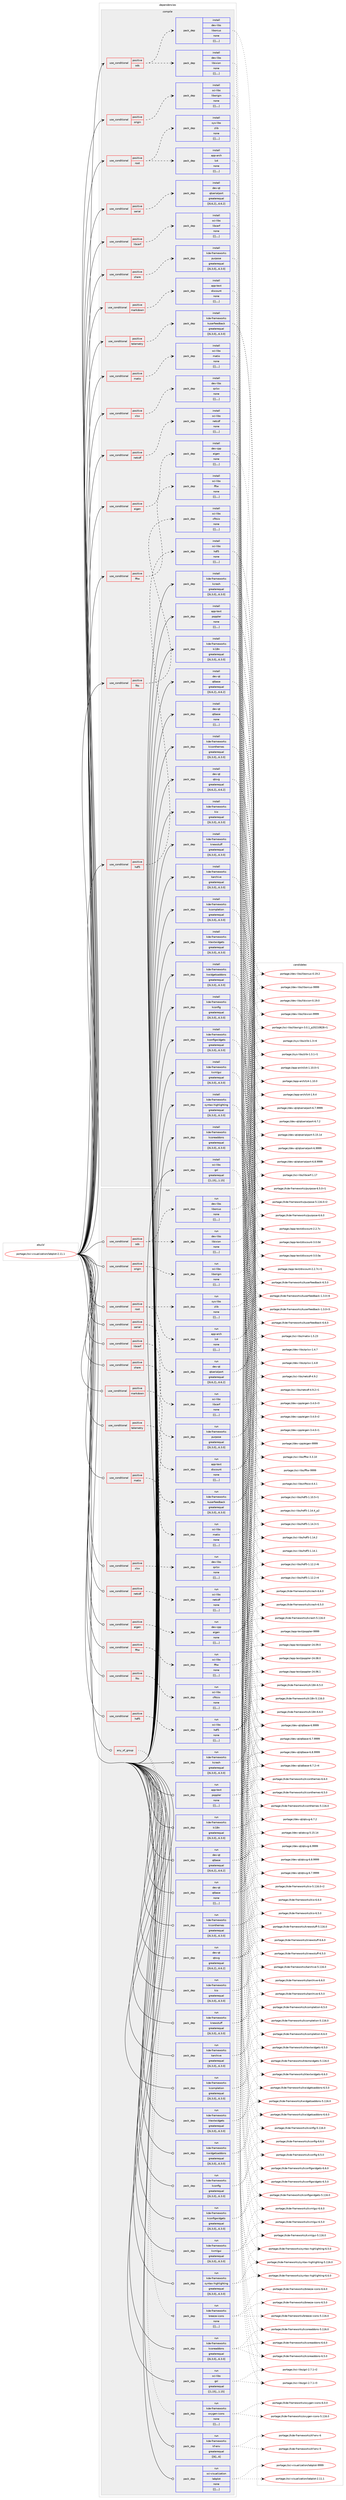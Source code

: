 digraph prolog {

# *************
# Graph options
# *************

newrank=true;
concentrate=true;
compound=true;
graph [rankdir=LR,fontname=Helvetica,fontsize=10,ranksep=1.5];#, ranksep=2.5, nodesep=0.2];
edge  [arrowhead=vee];
node  [fontname=Helvetica,fontsize=10];

# **********
# The ebuild
# **********

subgraph cluster_leftcol {
color=gray;
label=<<i>ebuild</i>>;
id [label="portage://sci-visualization/labplot-2.11.1", color=red, width=4, href="../sci-visualization/labplot-2.11.1.svg"];
}

# ****************
# The dependencies
# ****************

subgraph cluster_midcol {
color=gray;
label=<<i>dependencies</i>>;
subgraph cluster_compile {
fillcolor="#eeeeee";
style=filled;
label=<<i>compile</i>>;
subgraph cond114031 {
dependency429863 [label=<<TABLE BORDER="0" CELLBORDER="1" CELLSPACING="0" CELLPADDING="4"><TR><TD ROWSPAN="3" CELLPADDING="10">use_conditional</TD></TR><TR><TD>positive</TD></TR><TR><TD>eigen</TD></TR></TABLE>>, shape=none, color=red];
subgraph pack312783 {
dependency429864 [label=<<TABLE BORDER="0" CELLBORDER="1" CELLSPACING="0" CELLPADDING="4" WIDTH="220"><TR><TD ROWSPAN="6" CELLPADDING="30">pack_dep</TD></TR><TR><TD WIDTH="110">install</TD></TR><TR><TD>dev-cpp</TD></TR><TR><TD>eigen</TD></TR><TR><TD>none</TD></TR><TR><TD>[[],,,,]</TD></TR></TABLE>>, shape=none, color=blue];
}
dependency429863:e -> dependency429864:w [weight=20,style="dashed",arrowhead="vee"];
}
id:e -> dependency429863:w [weight=20,style="solid",arrowhead="vee"];
subgraph cond114032 {
dependency429865 [label=<<TABLE BORDER="0" CELLBORDER="1" CELLSPACING="0" CELLPADDING="4"><TR><TD ROWSPAN="3" CELLPADDING="10">use_conditional</TD></TR><TR><TD>positive</TD></TR><TR><TD>fftw</TD></TR></TABLE>>, shape=none, color=red];
subgraph pack312784 {
dependency429866 [label=<<TABLE BORDER="0" CELLBORDER="1" CELLSPACING="0" CELLPADDING="4" WIDTH="220"><TR><TD ROWSPAN="6" CELLPADDING="30">pack_dep</TD></TR><TR><TD WIDTH="110">install</TD></TR><TR><TD>sci-libs</TD></TR><TR><TD>fftw</TD></TR><TR><TD>none</TD></TR><TR><TD>[[],,,,]</TD></TR></TABLE>>, shape=none, color=blue];
}
dependency429865:e -> dependency429866:w [weight=20,style="dashed",arrowhead="vee"];
}
id:e -> dependency429865:w [weight=20,style="solid",arrowhead="vee"];
subgraph cond114033 {
dependency429867 [label=<<TABLE BORDER="0" CELLBORDER="1" CELLSPACING="0" CELLPADDING="4"><TR><TD ROWSPAN="3" CELLPADDING="10">use_conditional</TD></TR><TR><TD>positive</TD></TR><TR><TD>fits</TD></TR></TABLE>>, shape=none, color=red];
subgraph pack312785 {
dependency429868 [label=<<TABLE BORDER="0" CELLBORDER="1" CELLSPACING="0" CELLPADDING="4" WIDTH="220"><TR><TD ROWSPAN="6" CELLPADDING="30">pack_dep</TD></TR><TR><TD WIDTH="110">install</TD></TR><TR><TD>sci-libs</TD></TR><TR><TD>cfitsio</TD></TR><TR><TD>none</TD></TR><TR><TD>[[],,,,]</TD></TR></TABLE>>, shape=none, color=blue];
}
dependency429867:e -> dependency429868:w [weight=20,style="dashed",arrowhead="vee"];
}
id:e -> dependency429867:w [weight=20,style="solid",arrowhead="vee"];
subgraph cond114034 {
dependency429869 [label=<<TABLE BORDER="0" CELLBORDER="1" CELLSPACING="0" CELLPADDING="4"><TR><TD ROWSPAN="3" CELLPADDING="10">use_conditional</TD></TR><TR><TD>positive</TD></TR><TR><TD>hdf5</TD></TR></TABLE>>, shape=none, color=red];
subgraph pack312786 {
dependency429870 [label=<<TABLE BORDER="0" CELLBORDER="1" CELLSPACING="0" CELLPADDING="4" WIDTH="220"><TR><TD ROWSPAN="6" CELLPADDING="30">pack_dep</TD></TR><TR><TD WIDTH="110">install</TD></TR><TR><TD>sci-libs</TD></TR><TR><TD>hdf5</TD></TR><TR><TD>none</TD></TR><TR><TD>[[],,,,]</TD></TR></TABLE>>, shape=none, color=blue];
}
dependency429869:e -> dependency429870:w [weight=20,style="dashed",arrowhead="vee"];
}
id:e -> dependency429869:w [weight=20,style="solid",arrowhead="vee"];
subgraph cond114035 {
dependency429871 [label=<<TABLE BORDER="0" CELLBORDER="1" CELLSPACING="0" CELLPADDING="4"><TR><TD ROWSPAN="3" CELLPADDING="10">use_conditional</TD></TR><TR><TD>positive</TD></TR><TR><TD>libcerf</TD></TR></TABLE>>, shape=none, color=red];
subgraph pack312787 {
dependency429872 [label=<<TABLE BORDER="0" CELLBORDER="1" CELLSPACING="0" CELLPADDING="4" WIDTH="220"><TR><TD ROWSPAN="6" CELLPADDING="30">pack_dep</TD></TR><TR><TD WIDTH="110">install</TD></TR><TR><TD>sci-libs</TD></TR><TR><TD>libcerf</TD></TR><TR><TD>none</TD></TR><TR><TD>[[],,,,]</TD></TR></TABLE>>, shape=none, color=blue];
}
dependency429871:e -> dependency429872:w [weight=20,style="dashed",arrowhead="vee"];
}
id:e -> dependency429871:w [weight=20,style="solid",arrowhead="vee"];
subgraph cond114036 {
dependency429873 [label=<<TABLE BORDER="0" CELLBORDER="1" CELLSPACING="0" CELLPADDING="4"><TR><TD ROWSPAN="3" CELLPADDING="10">use_conditional</TD></TR><TR><TD>positive</TD></TR><TR><TD>markdown</TD></TR></TABLE>>, shape=none, color=red];
subgraph pack312788 {
dependency429874 [label=<<TABLE BORDER="0" CELLBORDER="1" CELLSPACING="0" CELLPADDING="4" WIDTH="220"><TR><TD ROWSPAN="6" CELLPADDING="30">pack_dep</TD></TR><TR><TD WIDTH="110">install</TD></TR><TR><TD>app-text</TD></TR><TR><TD>discount</TD></TR><TR><TD>none</TD></TR><TR><TD>[[],,,,]</TD></TR></TABLE>>, shape=none, color=blue];
}
dependency429873:e -> dependency429874:w [weight=20,style="dashed",arrowhead="vee"];
}
id:e -> dependency429873:w [weight=20,style="solid",arrowhead="vee"];
subgraph cond114037 {
dependency429875 [label=<<TABLE BORDER="0" CELLBORDER="1" CELLSPACING="0" CELLPADDING="4"><TR><TD ROWSPAN="3" CELLPADDING="10">use_conditional</TD></TR><TR><TD>positive</TD></TR><TR><TD>matio</TD></TR></TABLE>>, shape=none, color=red];
subgraph pack312789 {
dependency429876 [label=<<TABLE BORDER="0" CELLBORDER="1" CELLSPACING="0" CELLPADDING="4" WIDTH="220"><TR><TD ROWSPAN="6" CELLPADDING="30">pack_dep</TD></TR><TR><TD WIDTH="110">install</TD></TR><TR><TD>sci-libs</TD></TR><TR><TD>matio</TD></TR><TR><TD>none</TD></TR><TR><TD>[[],,,,]</TD></TR></TABLE>>, shape=none, color=blue];
}
dependency429875:e -> dependency429876:w [weight=20,style="dashed",arrowhead="vee"];
}
id:e -> dependency429875:w [weight=20,style="solid",arrowhead="vee"];
subgraph cond114038 {
dependency429877 [label=<<TABLE BORDER="0" CELLBORDER="1" CELLSPACING="0" CELLPADDING="4"><TR><TD ROWSPAN="3" CELLPADDING="10">use_conditional</TD></TR><TR><TD>positive</TD></TR><TR><TD>netcdf</TD></TR></TABLE>>, shape=none, color=red];
subgraph pack312790 {
dependency429878 [label=<<TABLE BORDER="0" CELLBORDER="1" CELLSPACING="0" CELLPADDING="4" WIDTH="220"><TR><TD ROWSPAN="6" CELLPADDING="30">pack_dep</TD></TR><TR><TD WIDTH="110">install</TD></TR><TR><TD>sci-libs</TD></TR><TR><TD>netcdf</TD></TR><TR><TD>none</TD></TR><TR><TD>[[],,,,]</TD></TR></TABLE>>, shape=none, color=blue];
}
dependency429877:e -> dependency429878:w [weight=20,style="dashed",arrowhead="vee"];
}
id:e -> dependency429877:w [weight=20,style="solid",arrowhead="vee"];
subgraph cond114039 {
dependency429879 [label=<<TABLE BORDER="0" CELLBORDER="1" CELLSPACING="0" CELLPADDING="4"><TR><TD ROWSPAN="3" CELLPADDING="10">use_conditional</TD></TR><TR><TD>positive</TD></TR><TR><TD>ods</TD></TR></TABLE>>, shape=none, color=red];
subgraph pack312791 {
dependency429880 [label=<<TABLE BORDER="0" CELLBORDER="1" CELLSPACING="0" CELLPADDING="4" WIDTH="220"><TR><TD ROWSPAN="6" CELLPADDING="30">pack_dep</TD></TR><TR><TD WIDTH="110">install</TD></TR><TR><TD>dev-libs</TD></TR><TR><TD>libixion</TD></TR><TR><TD>none</TD></TR><TR><TD>[[],,,,]</TD></TR></TABLE>>, shape=none, color=blue];
}
dependency429879:e -> dependency429880:w [weight=20,style="dashed",arrowhead="vee"];
subgraph pack312792 {
dependency429881 [label=<<TABLE BORDER="0" CELLBORDER="1" CELLSPACING="0" CELLPADDING="4" WIDTH="220"><TR><TD ROWSPAN="6" CELLPADDING="30">pack_dep</TD></TR><TR><TD WIDTH="110">install</TD></TR><TR><TD>dev-libs</TD></TR><TR><TD>liborcus</TD></TR><TR><TD>none</TD></TR><TR><TD>[[],,,,]</TD></TR></TABLE>>, shape=none, color=blue];
}
dependency429879:e -> dependency429881:w [weight=20,style="dashed",arrowhead="vee"];
}
id:e -> dependency429879:w [weight=20,style="solid",arrowhead="vee"];
subgraph cond114040 {
dependency429882 [label=<<TABLE BORDER="0" CELLBORDER="1" CELLSPACING="0" CELLPADDING="4"><TR><TD ROWSPAN="3" CELLPADDING="10">use_conditional</TD></TR><TR><TD>positive</TD></TR><TR><TD>origin</TD></TR></TABLE>>, shape=none, color=red];
subgraph pack312793 {
dependency429883 [label=<<TABLE BORDER="0" CELLBORDER="1" CELLSPACING="0" CELLPADDING="4" WIDTH="220"><TR><TD ROWSPAN="6" CELLPADDING="30">pack_dep</TD></TR><TR><TD WIDTH="110">install</TD></TR><TR><TD>sci-libs</TD></TR><TR><TD>liborigin</TD></TR><TR><TD>none</TD></TR><TR><TD>[[],,,,]</TD></TR></TABLE>>, shape=none, color=blue];
}
dependency429882:e -> dependency429883:w [weight=20,style="dashed",arrowhead="vee"];
}
id:e -> dependency429882:w [weight=20,style="solid",arrowhead="vee"];
subgraph cond114041 {
dependency429884 [label=<<TABLE BORDER="0" CELLBORDER="1" CELLSPACING="0" CELLPADDING="4"><TR><TD ROWSPAN="3" CELLPADDING="10">use_conditional</TD></TR><TR><TD>positive</TD></TR><TR><TD>root</TD></TR></TABLE>>, shape=none, color=red];
subgraph pack312794 {
dependency429885 [label=<<TABLE BORDER="0" CELLBORDER="1" CELLSPACING="0" CELLPADDING="4" WIDTH="220"><TR><TD ROWSPAN="6" CELLPADDING="30">pack_dep</TD></TR><TR><TD WIDTH="110">install</TD></TR><TR><TD>app-arch</TD></TR><TR><TD>lz4</TD></TR><TR><TD>none</TD></TR><TR><TD>[[],,,,]</TD></TR></TABLE>>, shape=none, color=blue];
}
dependency429884:e -> dependency429885:w [weight=20,style="dashed",arrowhead="vee"];
subgraph pack312795 {
dependency429886 [label=<<TABLE BORDER="0" CELLBORDER="1" CELLSPACING="0" CELLPADDING="4" WIDTH="220"><TR><TD ROWSPAN="6" CELLPADDING="30">pack_dep</TD></TR><TR><TD WIDTH="110">install</TD></TR><TR><TD>sys-libs</TD></TR><TR><TD>zlib</TD></TR><TR><TD>none</TD></TR><TR><TD>[[],,,,]</TD></TR></TABLE>>, shape=none, color=blue];
}
dependency429884:e -> dependency429886:w [weight=20,style="dashed",arrowhead="vee"];
}
id:e -> dependency429884:w [weight=20,style="solid",arrowhead="vee"];
subgraph cond114042 {
dependency429887 [label=<<TABLE BORDER="0" CELLBORDER="1" CELLSPACING="0" CELLPADDING="4"><TR><TD ROWSPAN="3" CELLPADDING="10">use_conditional</TD></TR><TR><TD>positive</TD></TR><TR><TD>serial</TD></TR></TABLE>>, shape=none, color=red];
subgraph pack312796 {
dependency429888 [label=<<TABLE BORDER="0" CELLBORDER="1" CELLSPACING="0" CELLPADDING="4" WIDTH="220"><TR><TD ROWSPAN="6" CELLPADDING="30">pack_dep</TD></TR><TR><TD WIDTH="110">install</TD></TR><TR><TD>dev-qt</TD></TR><TR><TD>qtserialport</TD></TR><TR><TD>greaterequal</TD></TR><TR><TD>[[6,6,2],,,6.6.2]</TD></TR></TABLE>>, shape=none, color=blue];
}
dependency429887:e -> dependency429888:w [weight=20,style="dashed",arrowhead="vee"];
}
id:e -> dependency429887:w [weight=20,style="solid",arrowhead="vee"];
subgraph cond114043 {
dependency429889 [label=<<TABLE BORDER="0" CELLBORDER="1" CELLSPACING="0" CELLPADDING="4"><TR><TD ROWSPAN="3" CELLPADDING="10">use_conditional</TD></TR><TR><TD>positive</TD></TR><TR><TD>share</TD></TR></TABLE>>, shape=none, color=red];
subgraph pack312797 {
dependency429890 [label=<<TABLE BORDER="0" CELLBORDER="1" CELLSPACING="0" CELLPADDING="4" WIDTH="220"><TR><TD ROWSPAN="6" CELLPADDING="30">pack_dep</TD></TR><TR><TD WIDTH="110">install</TD></TR><TR><TD>kde-frameworks</TD></TR><TR><TD>purpose</TD></TR><TR><TD>greaterequal</TD></TR><TR><TD>[[6,3,0],,,6.3.0]</TD></TR></TABLE>>, shape=none, color=blue];
}
dependency429889:e -> dependency429890:w [weight=20,style="dashed",arrowhead="vee"];
}
id:e -> dependency429889:w [weight=20,style="solid",arrowhead="vee"];
subgraph cond114044 {
dependency429891 [label=<<TABLE BORDER="0" CELLBORDER="1" CELLSPACING="0" CELLPADDING="4"><TR><TD ROWSPAN="3" CELLPADDING="10">use_conditional</TD></TR><TR><TD>positive</TD></TR><TR><TD>telemetry</TD></TR></TABLE>>, shape=none, color=red];
subgraph pack312798 {
dependency429892 [label=<<TABLE BORDER="0" CELLBORDER="1" CELLSPACING="0" CELLPADDING="4" WIDTH="220"><TR><TD ROWSPAN="6" CELLPADDING="30">pack_dep</TD></TR><TR><TD WIDTH="110">install</TD></TR><TR><TD>kde-frameworks</TD></TR><TR><TD>kuserfeedback</TD></TR><TR><TD>greaterequal</TD></TR><TR><TD>[[6,3,0],,,6.3.0]</TD></TR></TABLE>>, shape=none, color=blue];
}
dependency429891:e -> dependency429892:w [weight=20,style="dashed",arrowhead="vee"];
}
id:e -> dependency429891:w [weight=20,style="solid",arrowhead="vee"];
subgraph cond114045 {
dependency429893 [label=<<TABLE BORDER="0" CELLBORDER="1" CELLSPACING="0" CELLPADDING="4"><TR><TD ROWSPAN="3" CELLPADDING="10">use_conditional</TD></TR><TR><TD>positive</TD></TR><TR><TD>xlsx</TD></TR></TABLE>>, shape=none, color=red];
subgraph pack312799 {
dependency429894 [label=<<TABLE BORDER="0" CELLBORDER="1" CELLSPACING="0" CELLPADDING="4" WIDTH="220"><TR><TD ROWSPAN="6" CELLPADDING="30">pack_dep</TD></TR><TR><TD WIDTH="110">install</TD></TR><TR><TD>dev-libs</TD></TR><TR><TD>qxlsx</TD></TR><TR><TD>none</TD></TR><TR><TD>[[],,,,]</TD></TR></TABLE>>, shape=none, color=blue];
}
dependency429893:e -> dependency429894:w [weight=20,style="dashed",arrowhead="vee"];
}
id:e -> dependency429893:w [weight=20,style="solid",arrowhead="vee"];
subgraph pack312800 {
dependency429895 [label=<<TABLE BORDER="0" CELLBORDER="1" CELLSPACING="0" CELLPADDING="4" WIDTH="220"><TR><TD ROWSPAN="6" CELLPADDING="30">pack_dep</TD></TR><TR><TD WIDTH="110">install</TD></TR><TR><TD>app-text</TD></TR><TR><TD>poppler</TD></TR><TR><TD>none</TD></TR><TR><TD>[[],,,,]</TD></TR></TABLE>>, shape=none, color=blue];
}
id:e -> dependency429895:w [weight=20,style="solid",arrowhead="vee"];
subgraph pack312801 {
dependency429896 [label=<<TABLE BORDER="0" CELLBORDER="1" CELLSPACING="0" CELLPADDING="4" WIDTH="220"><TR><TD ROWSPAN="6" CELLPADDING="30">pack_dep</TD></TR><TR><TD WIDTH="110">install</TD></TR><TR><TD>dev-qt</TD></TR><TR><TD>qtbase</TD></TR><TR><TD>greaterequal</TD></TR><TR><TD>[[6,6,2],,,6.6.2]</TD></TR></TABLE>>, shape=none, color=blue];
}
id:e -> dependency429896:w [weight=20,style="solid",arrowhead="vee"];
subgraph pack312802 {
dependency429897 [label=<<TABLE BORDER="0" CELLBORDER="1" CELLSPACING="0" CELLPADDING="4" WIDTH="220"><TR><TD ROWSPAN="6" CELLPADDING="30">pack_dep</TD></TR><TR><TD WIDTH="110">install</TD></TR><TR><TD>dev-qt</TD></TR><TR><TD>qtbase</TD></TR><TR><TD>none</TD></TR><TR><TD>[[],,,,]</TD></TR></TABLE>>, shape=none, color=blue];
}
id:e -> dependency429897:w [weight=20,style="solid",arrowhead="vee"];
subgraph pack312803 {
dependency429898 [label=<<TABLE BORDER="0" CELLBORDER="1" CELLSPACING="0" CELLPADDING="4" WIDTH="220"><TR><TD ROWSPAN="6" CELLPADDING="30">pack_dep</TD></TR><TR><TD WIDTH="110">install</TD></TR><TR><TD>dev-qt</TD></TR><TR><TD>qtsvg</TD></TR><TR><TD>greaterequal</TD></TR><TR><TD>[[6,6,2],,,6.6.2]</TD></TR></TABLE>>, shape=none, color=blue];
}
id:e -> dependency429898:w [weight=20,style="solid",arrowhead="vee"];
subgraph pack312804 {
dependency429899 [label=<<TABLE BORDER="0" CELLBORDER="1" CELLSPACING="0" CELLPADDING="4" WIDTH="220"><TR><TD ROWSPAN="6" CELLPADDING="30">pack_dep</TD></TR><TR><TD WIDTH="110">install</TD></TR><TR><TD>kde-frameworks</TD></TR><TR><TD>karchive</TD></TR><TR><TD>greaterequal</TD></TR><TR><TD>[[6,3,0],,,6.3.0]</TD></TR></TABLE>>, shape=none, color=blue];
}
id:e -> dependency429899:w [weight=20,style="solid",arrowhead="vee"];
subgraph pack312805 {
dependency429900 [label=<<TABLE BORDER="0" CELLBORDER="1" CELLSPACING="0" CELLPADDING="4" WIDTH="220"><TR><TD ROWSPAN="6" CELLPADDING="30">pack_dep</TD></TR><TR><TD WIDTH="110">install</TD></TR><TR><TD>kde-frameworks</TD></TR><TR><TD>kcompletion</TD></TR><TR><TD>greaterequal</TD></TR><TR><TD>[[6,3,0],,,6.3.0]</TD></TR></TABLE>>, shape=none, color=blue];
}
id:e -> dependency429900:w [weight=20,style="solid",arrowhead="vee"];
subgraph pack312806 {
dependency429901 [label=<<TABLE BORDER="0" CELLBORDER="1" CELLSPACING="0" CELLPADDING="4" WIDTH="220"><TR><TD ROWSPAN="6" CELLPADDING="30">pack_dep</TD></TR><TR><TD WIDTH="110">install</TD></TR><TR><TD>kde-frameworks</TD></TR><TR><TD>kconfig</TD></TR><TR><TD>greaterequal</TD></TR><TR><TD>[[6,3,0],,,6.3.0]</TD></TR></TABLE>>, shape=none, color=blue];
}
id:e -> dependency429901:w [weight=20,style="solid",arrowhead="vee"];
subgraph pack312807 {
dependency429902 [label=<<TABLE BORDER="0" CELLBORDER="1" CELLSPACING="0" CELLPADDING="4" WIDTH="220"><TR><TD ROWSPAN="6" CELLPADDING="30">pack_dep</TD></TR><TR><TD WIDTH="110">install</TD></TR><TR><TD>kde-frameworks</TD></TR><TR><TD>kconfigwidgets</TD></TR><TR><TD>greaterequal</TD></TR><TR><TD>[[6,3,0],,,6.3.0]</TD></TR></TABLE>>, shape=none, color=blue];
}
id:e -> dependency429902:w [weight=20,style="solid",arrowhead="vee"];
subgraph pack312808 {
dependency429903 [label=<<TABLE BORDER="0" CELLBORDER="1" CELLSPACING="0" CELLPADDING="4" WIDTH="220"><TR><TD ROWSPAN="6" CELLPADDING="30">pack_dep</TD></TR><TR><TD WIDTH="110">install</TD></TR><TR><TD>kde-frameworks</TD></TR><TR><TD>kcoreaddons</TD></TR><TR><TD>greaterequal</TD></TR><TR><TD>[[6,3,0],,,6.3.0]</TD></TR></TABLE>>, shape=none, color=blue];
}
id:e -> dependency429903:w [weight=20,style="solid",arrowhead="vee"];
subgraph pack312809 {
dependency429904 [label=<<TABLE BORDER="0" CELLBORDER="1" CELLSPACING="0" CELLPADDING="4" WIDTH="220"><TR><TD ROWSPAN="6" CELLPADDING="30">pack_dep</TD></TR><TR><TD WIDTH="110">install</TD></TR><TR><TD>kde-frameworks</TD></TR><TR><TD>kcrash</TD></TR><TR><TD>greaterequal</TD></TR><TR><TD>[[6,3,0],,,6.3.0]</TD></TR></TABLE>>, shape=none, color=blue];
}
id:e -> dependency429904:w [weight=20,style="solid",arrowhead="vee"];
subgraph pack312810 {
dependency429905 [label=<<TABLE BORDER="0" CELLBORDER="1" CELLSPACING="0" CELLPADDING="4" WIDTH="220"><TR><TD ROWSPAN="6" CELLPADDING="30">pack_dep</TD></TR><TR><TD WIDTH="110">install</TD></TR><TR><TD>kde-frameworks</TD></TR><TR><TD>ki18n</TD></TR><TR><TD>greaterequal</TD></TR><TR><TD>[[6,3,0],,,6.3.0]</TD></TR></TABLE>>, shape=none, color=blue];
}
id:e -> dependency429905:w [weight=20,style="solid",arrowhead="vee"];
subgraph pack312811 {
dependency429906 [label=<<TABLE BORDER="0" CELLBORDER="1" CELLSPACING="0" CELLPADDING="4" WIDTH="220"><TR><TD ROWSPAN="6" CELLPADDING="30">pack_dep</TD></TR><TR><TD WIDTH="110">install</TD></TR><TR><TD>kde-frameworks</TD></TR><TR><TD>kiconthemes</TD></TR><TR><TD>greaterequal</TD></TR><TR><TD>[[6,3,0],,,6.3.0]</TD></TR></TABLE>>, shape=none, color=blue];
}
id:e -> dependency429906:w [weight=20,style="solid",arrowhead="vee"];
subgraph pack312812 {
dependency429907 [label=<<TABLE BORDER="0" CELLBORDER="1" CELLSPACING="0" CELLPADDING="4" WIDTH="220"><TR><TD ROWSPAN="6" CELLPADDING="30">pack_dep</TD></TR><TR><TD WIDTH="110">install</TD></TR><TR><TD>kde-frameworks</TD></TR><TR><TD>kio</TD></TR><TR><TD>greaterequal</TD></TR><TR><TD>[[6,3,0],,,6.3.0]</TD></TR></TABLE>>, shape=none, color=blue];
}
id:e -> dependency429907:w [weight=20,style="solid",arrowhead="vee"];
subgraph pack312813 {
dependency429908 [label=<<TABLE BORDER="0" CELLBORDER="1" CELLSPACING="0" CELLPADDING="4" WIDTH="220"><TR><TD ROWSPAN="6" CELLPADDING="30">pack_dep</TD></TR><TR><TD WIDTH="110">install</TD></TR><TR><TD>kde-frameworks</TD></TR><TR><TD>knewstuff</TD></TR><TR><TD>greaterequal</TD></TR><TR><TD>[[6,3,0],,,6.3.0]</TD></TR></TABLE>>, shape=none, color=blue];
}
id:e -> dependency429908:w [weight=20,style="solid",arrowhead="vee"];
subgraph pack312814 {
dependency429909 [label=<<TABLE BORDER="0" CELLBORDER="1" CELLSPACING="0" CELLPADDING="4" WIDTH="220"><TR><TD ROWSPAN="6" CELLPADDING="30">pack_dep</TD></TR><TR><TD WIDTH="110">install</TD></TR><TR><TD>kde-frameworks</TD></TR><TR><TD>ktextwidgets</TD></TR><TR><TD>greaterequal</TD></TR><TR><TD>[[6,3,0],,,6.3.0]</TD></TR></TABLE>>, shape=none, color=blue];
}
id:e -> dependency429909:w [weight=20,style="solid",arrowhead="vee"];
subgraph pack312815 {
dependency429910 [label=<<TABLE BORDER="0" CELLBORDER="1" CELLSPACING="0" CELLPADDING="4" WIDTH="220"><TR><TD ROWSPAN="6" CELLPADDING="30">pack_dep</TD></TR><TR><TD WIDTH="110">install</TD></TR><TR><TD>kde-frameworks</TD></TR><TR><TD>kwidgetsaddons</TD></TR><TR><TD>greaterequal</TD></TR><TR><TD>[[6,3,0],,,6.3.0]</TD></TR></TABLE>>, shape=none, color=blue];
}
id:e -> dependency429910:w [weight=20,style="solid",arrowhead="vee"];
subgraph pack312816 {
dependency429911 [label=<<TABLE BORDER="0" CELLBORDER="1" CELLSPACING="0" CELLPADDING="4" WIDTH="220"><TR><TD ROWSPAN="6" CELLPADDING="30">pack_dep</TD></TR><TR><TD WIDTH="110">install</TD></TR><TR><TD>kde-frameworks</TD></TR><TR><TD>kxmlgui</TD></TR><TR><TD>greaterequal</TD></TR><TR><TD>[[6,3,0],,,6.3.0]</TD></TR></TABLE>>, shape=none, color=blue];
}
id:e -> dependency429911:w [weight=20,style="solid",arrowhead="vee"];
subgraph pack312817 {
dependency429912 [label=<<TABLE BORDER="0" CELLBORDER="1" CELLSPACING="0" CELLPADDING="4" WIDTH="220"><TR><TD ROWSPAN="6" CELLPADDING="30">pack_dep</TD></TR><TR><TD WIDTH="110">install</TD></TR><TR><TD>kde-frameworks</TD></TR><TR><TD>syntax-highlighting</TD></TR><TR><TD>greaterequal</TD></TR><TR><TD>[[6,3,0],,,6.3.0]</TD></TR></TABLE>>, shape=none, color=blue];
}
id:e -> dependency429912:w [weight=20,style="solid",arrowhead="vee"];
subgraph pack312818 {
dependency429913 [label=<<TABLE BORDER="0" CELLBORDER="1" CELLSPACING="0" CELLPADDING="4" WIDTH="220"><TR><TD ROWSPAN="6" CELLPADDING="30">pack_dep</TD></TR><TR><TD WIDTH="110">install</TD></TR><TR><TD>sci-libs</TD></TR><TR><TD>gsl</TD></TR><TR><TD>greaterequal</TD></TR><TR><TD>[[1,15],,,1.15]</TD></TR></TABLE>>, shape=none, color=blue];
}
id:e -> dependency429913:w [weight=20,style="solid",arrowhead="vee"];
}
subgraph cluster_compileandrun {
fillcolor="#eeeeee";
style=filled;
label=<<i>compile and run</i>>;
}
subgraph cluster_run {
fillcolor="#eeeeee";
style=filled;
label=<<i>run</i>>;
subgraph any2850 {
dependency429914 [label=<<TABLE BORDER="0" CELLBORDER="1" CELLSPACING="0" CELLPADDING="4"><TR><TD CELLPADDING="10">any_of_group</TD></TR></TABLE>>, shape=none, color=red];subgraph pack312819 {
dependency429915 [label=<<TABLE BORDER="0" CELLBORDER="1" CELLSPACING="0" CELLPADDING="4" WIDTH="220"><TR><TD ROWSPAN="6" CELLPADDING="30">pack_dep</TD></TR><TR><TD WIDTH="110">run</TD></TR><TR><TD>kde-frameworks</TD></TR><TR><TD>breeze-icons</TD></TR><TR><TD>none</TD></TR><TR><TD>[[],,,,]</TD></TR></TABLE>>, shape=none, color=blue];
}
dependency429914:e -> dependency429915:w [weight=20,style="dotted",arrowhead="oinv"];
subgraph pack312820 {
dependency429916 [label=<<TABLE BORDER="0" CELLBORDER="1" CELLSPACING="0" CELLPADDING="4" WIDTH="220"><TR><TD ROWSPAN="6" CELLPADDING="30">pack_dep</TD></TR><TR><TD WIDTH="110">run</TD></TR><TR><TD>kde-frameworks</TD></TR><TR><TD>oxygen-icons</TD></TR><TR><TD>none</TD></TR><TR><TD>[[],,,,]</TD></TR></TABLE>>, shape=none, color=blue];
}
dependency429914:e -> dependency429916:w [weight=20,style="dotted",arrowhead="oinv"];
}
id:e -> dependency429914:w [weight=20,style="solid",arrowhead="odot"];
subgraph cond114046 {
dependency429917 [label=<<TABLE BORDER="0" CELLBORDER="1" CELLSPACING="0" CELLPADDING="4"><TR><TD ROWSPAN="3" CELLPADDING="10">use_conditional</TD></TR><TR><TD>positive</TD></TR><TR><TD>eigen</TD></TR></TABLE>>, shape=none, color=red];
subgraph pack312821 {
dependency429918 [label=<<TABLE BORDER="0" CELLBORDER="1" CELLSPACING="0" CELLPADDING="4" WIDTH="220"><TR><TD ROWSPAN="6" CELLPADDING="30">pack_dep</TD></TR><TR><TD WIDTH="110">run</TD></TR><TR><TD>dev-cpp</TD></TR><TR><TD>eigen</TD></TR><TR><TD>none</TD></TR><TR><TD>[[],,,,]</TD></TR></TABLE>>, shape=none, color=blue];
}
dependency429917:e -> dependency429918:w [weight=20,style="dashed",arrowhead="vee"];
}
id:e -> dependency429917:w [weight=20,style="solid",arrowhead="odot"];
subgraph cond114047 {
dependency429919 [label=<<TABLE BORDER="0" CELLBORDER="1" CELLSPACING="0" CELLPADDING="4"><TR><TD ROWSPAN="3" CELLPADDING="10">use_conditional</TD></TR><TR><TD>positive</TD></TR><TR><TD>fftw</TD></TR></TABLE>>, shape=none, color=red];
subgraph pack312822 {
dependency429920 [label=<<TABLE BORDER="0" CELLBORDER="1" CELLSPACING="0" CELLPADDING="4" WIDTH="220"><TR><TD ROWSPAN="6" CELLPADDING="30">pack_dep</TD></TR><TR><TD WIDTH="110">run</TD></TR><TR><TD>sci-libs</TD></TR><TR><TD>fftw</TD></TR><TR><TD>none</TD></TR><TR><TD>[[],,,,]</TD></TR></TABLE>>, shape=none, color=blue];
}
dependency429919:e -> dependency429920:w [weight=20,style="dashed",arrowhead="vee"];
}
id:e -> dependency429919:w [weight=20,style="solid",arrowhead="odot"];
subgraph cond114048 {
dependency429921 [label=<<TABLE BORDER="0" CELLBORDER="1" CELLSPACING="0" CELLPADDING="4"><TR><TD ROWSPAN="3" CELLPADDING="10">use_conditional</TD></TR><TR><TD>positive</TD></TR><TR><TD>fits</TD></TR></TABLE>>, shape=none, color=red];
subgraph pack312823 {
dependency429922 [label=<<TABLE BORDER="0" CELLBORDER="1" CELLSPACING="0" CELLPADDING="4" WIDTH="220"><TR><TD ROWSPAN="6" CELLPADDING="30">pack_dep</TD></TR><TR><TD WIDTH="110">run</TD></TR><TR><TD>sci-libs</TD></TR><TR><TD>cfitsio</TD></TR><TR><TD>none</TD></TR><TR><TD>[[],,,,]</TD></TR></TABLE>>, shape=none, color=blue];
}
dependency429921:e -> dependency429922:w [weight=20,style="dashed",arrowhead="vee"];
}
id:e -> dependency429921:w [weight=20,style="solid",arrowhead="odot"];
subgraph cond114049 {
dependency429923 [label=<<TABLE BORDER="0" CELLBORDER="1" CELLSPACING="0" CELLPADDING="4"><TR><TD ROWSPAN="3" CELLPADDING="10">use_conditional</TD></TR><TR><TD>positive</TD></TR><TR><TD>hdf5</TD></TR></TABLE>>, shape=none, color=red];
subgraph pack312824 {
dependency429924 [label=<<TABLE BORDER="0" CELLBORDER="1" CELLSPACING="0" CELLPADDING="4" WIDTH="220"><TR><TD ROWSPAN="6" CELLPADDING="30">pack_dep</TD></TR><TR><TD WIDTH="110">run</TD></TR><TR><TD>sci-libs</TD></TR><TR><TD>hdf5</TD></TR><TR><TD>none</TD></TR><TR><TD>[[],,,,]</TD></TR></TABLE>>, shape=none, color=blue];
}
dependency429923:e -> dependency429924:w [weight=20,style="dashed",arrowhead="vee"];
}
id:e -> dependency429923:w [weight=20,style="solid",arrowhead="odot"];
subgraph cond114050 {
dependency429925 [label=<<TABLE BORDER="0" CELLBORDER="1" CELLSPACING="0" CELLPADDING="4"><TR><TD ROWSPAN="3" CELLPADDING="10">use_conditional</TD></TR><TR><TD>positive</TD></TR><TR><TD>libcerf</TD></TR></TABLE>>, shape=none, color=red];
subgraph pack312825 {
dependency429926 [label=<<TABLE BORDER="0" CELLBORDER="1" CELLSPACING="0" CELLPADDING="4" WIDTH="220"><TR><TD ROWSPAN="6" CELLPADDING="30">pack_dep</TD></TR><TR><TD WIDTH="110">run</TD></TR><TR><TD>sci-libs</TD></TR><TR><TD>libcerf</TD></TR><TR><TD>none</TD></TR><TR><TD>[[],,,,]</TD></TR></TABLE>>, shape=none, color=blue];
}
dependency429925:e -> dependency429926:w [weight=20,style="dashed",arrowhead="vee"];
}
id:e -> dependency429925:w [weight=20,style="solid",arrowhead="odot"];
subgraph cond114051 {
dependency429927 [label=<<TABLE BORDER="0" CELLBORDER="1" CELLSPACING="0" CELLPADDING="4"><TR><TD ROWSPAN="3" CELLPADDING="10">use_conditional</TD></TR><TR><TD>positive</TD></TR><TR><TD>markdown</TD></TR></TABLE>>, shape=none, color=red];
subgraph pack312826 {
dependency429928 [label=<<TABLE BORDER="0" CELLBORDER="1" CELLSPACING="0" CELLPADDING="4" WIDTH="220"><TR><TD ROWSPAN="6" CELLPADDING="30">pack_dep</TD></TR><TR><TD WIDTH="110">run</TD></TR><TR><TD>app-text</TD></TR><TR><TD>discount</TD></TR><TR><TD>none</TD></TR><TR><TD>[[],,,,]</TD></TR></TABLE>>, shape=none, color=blue];
}
dependency429927:e -> dependency429928:w [weight=20,style="dashed",arrowhead="vee"];
}
id:e -> dependency429927:w [weight=20,style="solid",arrowhead="odot"];
subgraph cond114052 {
dependency429929 [label=<<TABLE BORDER="0" CELLBORDER="1" CELLSPACING="0" CELLPADDING="4"><TR><TD ROWSPAN="3" CELLPADDING="10">use_conditional</TD></TR><TR><TD>positive</TD></TR><TR><TD>matio</TD></TR></TABLE>>, shape=none, color=red];
subgraph pack312827 {
dependency429930 [label=<<TABLE BORDER="0" CELLBORDER="1" CELLSPACING="0" CELLPADDING="4" WIDTH="220"><TR><TD ROWSPAN="6" CELLPADDING="30">pack_dep</TD></TR><TR><TD WIDTH="110">run</TD></TR><TR><TD>sci-libs</TD></TR><TR><TD>matio</TD></TR><TR><TD>none</TD></TR><TR><TD>[[],,,,]</TD></TR></TABLE>>, shape=none, color=blue];
}
dependency429929:e -> dependency429930:w [weight=20,style="dashed",arrowhead="vee"];
}
id:e -> dependency429929:w [weight=20,style="solid",arrowhead="odot"];
subgraph cond114053 {
dependency429931 [label=<<TABLE BORDER="0" CELLBORDER="1" CELLSPACING="0" CELLPADDING="4"><TR><TD ROWSPAN="3" CELLPADDING="10">use_conditional</TD></TR><TR><TD>positive</TD></TR><TR><TD>netcdf</TD></TR></TABLE>>, shape=none, color=red];
subgraph pack312828 {
dependency429932 [label=<<TABLE BORDER="0" CELLBORDER="1" CELLSPACING="0" CELLPADDING="4" WIDTH="220"><TR><TD ROWSPAN="6" CELLPADDING="30">pack_dep</TD></TR><TR><TD WIDTH="110">run</TD></TR><TR><TD>sci-libs</TD></TR><TR><TD>netcdf</TD></TR><TR><TD>none</TD></TR><TR><TD>[[],,,,]</TD></TR></TABLE>>, shape=none, color=blue];
}
dependency429931:e -> dependency429932:w [weight=20,style="dashed",arrowhead="vee"];
}
id:e -> dependency429931:w [weight=20,style="solid",arrowhead="odot"];
subgraph cond114054 {
dependency429933 [label=<<TABLE BORDER="0" CELLBORDER="1" CELLSPACING="0" CELLPADDING="4"><TR><TD ROWSPAN="3" CELLPADDING="10">use_conditional</TD></TR><TR><TD>positive</TD></TR><TR><TD>ods</TD></TR></TABLE>>, shape=none, color=red];
subgraph pack312829 {
dependency429934 [label=<<TABLE BORDER="0" CELLBORDER="1" CELLSPACING="0" CELLPADDING="4" WIDTH="220"><TR><TD ROWSPAN="6" CELLPADDING="30">pack_dep</TD></TR><TR><TD WIDTH="110">run</TD></TR><TR><TD>dev-libs</TD></TR><TR><TD>libixion</TD></TR><TR><TD>none</TD></TR><TR><TD>[[],,,,]</TD></TR></TABLE>>, shape=none, color=blue];
}
dependency429933:e -> dependency429934:w [weight=20,style="dashed",arrowhead="vee"];
subgraph pack312830 {
dependency429935 [label=<<TABLE BORDER="0" CELLBORDER="1" CELLSPACING="0" CELLPADDING="4" WIDTH="220"><TR><TD ROWSPAN="6" CELLPADDING="30">pack_dep</TD></TR><TR><TD WIDTH="110">run</TD></TR><TR><TD>dev-libs</TD></TR><TR><TD>liborcus</TD></TR><TR><TD>none</TD></TR><TR><TD>[[],,,,]</TD></TR></TABLE>>, shape=none, color=blue];
}
dependency429933:e -> dependency429935:w [weight=20,style="dashed",arrowhead="vee"];
}
id:e -> dependency429933:w [weight=20,style="solid",arrowhead="odot"];
subgraph cond114055 {
dependency429936 [label=<<TABLE BORDER="0" CELLBORDER="1" CELLSPACING="0" CELLPADDING="4"><TR><TD ROWSPAN="3" CELLPADDING="10">use_conditional</TD></TR><TR><TD>positive</TD></TR><TR><TD>origin</TD></TR></TABLE>>, shape=none, color=red];
subgraph pack312831 {
dependency429937 [label=<<TABLE BORDER="0" CELLBORDER="1" CELLSPACING="0" CELLPADDING="4" WIDTH="220"><TR><TD ROWSPAN="6" CELLPADDING="30">pack_dep</TD></TR><TR><TD WIDTH="110">run</TD></TR><TR><TD>sci-libs</TD></TR><TR><TD>liborigin</TD></TR><TR><TD>none</TD></TR><TR><TD>[[],,,,]</TD></TR></TABLE>>, shape=none, color=blue];
}
dependency429936:e -> dependency429937:w [weight=20,style="dashed",arrowhead="vee"];
}
id:e -> dependency429936:w [weight=20,style="solid",arrowhead="odot"];
subgraph cond114056 {
dependency429938 [label=<<TABLE BORDER="0" CELLBORDER="1" CELLSPACING="0" CELLPADDING="4"><TR><TD ROWSPAN="3" CELLPADDING="10">use_conditional</TD></TR><TR><TD>positive</TD></TR><TR><TD>root</TD></TR></TABLE>>, shape=none, color=red];
subgraph pack312832 {
dependency429939 [label=<<TABLE BORDER="0" CELLBORDER="1" CELLSPACING="0" CELLPADDING="4" WIDTH="220"><TR><TD ROWSPAN="6" CELLPADDING="30">pack_dep</TD></TR><TR><TD WIDTH="110">run</TD></TR><TR><TD>app-arch</TD></TR><TR><TD>lz4</TD></TR><TR><TD>none</TD></TR><TR><TD>[[],,,,]</TD></TR></TABLE>>, shape=none, color=blue];
}
dependency429938:e -> dependency429939:w [weight=20,style="dashed",arrowhead="vee"];
subgraph pack312833 {
dependency429940 [label=<<TABLE BORDER="0" CELLBORDER="1" CELLSPACING="0" CELLPADDING="4" WIDTH="220"><TR><TD ROWSPAN="6" CELLPADDING="30">pack_dep</TD></TR><TR><TD WIDTH="110">run</TD></TR><TR><TD>sys-libs</TD></TR><TR><TD>zlib</TD></TR><TR><TD>none</TD></TR><TR><TD>[[],,,,]</TD></TR></TABLE>>, shape=none, color=blue];
}
dependency429938:e -> dependency429940:w [weight=20,style="dashed",arrowhead="vee"];
}
id:e -> dependency429938:w [weight=20,style="solid",arrowhead="odot"];
subgraph cond114057 {
dependency429941 [label=<<TABLE BORDER="0" CELLBORDER="1" CELLSPACING="0" CELLPADDING="4"><TR><TD ROWSPAN="3" CELLPADDING="10">use_conditional</TD></TR><TR><TD>positive</TD></TR><TR><TD>serial</TD></TR></TABLE>>, shape=none, color=red];
subgraph pack312834 {
dependency429942 [label=<<TABLE BORDER="0" CELLBORDER="1" CELLSPACING="0" CELLPADDING="4" WIDTH="220"><TR><TD ROWSPAN="6" CELLPADDING="30">pack_dep</TD></TR><TR><TD WIDTH="110">run</TD></TR><TR><TD>dev-qt</TD></TR><TR><TD>qtserialport</TD></TR><TR><TD>greaterequal</TD></TR><TR><TD>[[6,6,2],,,6.6.2]</TD></TR></TABLE>>, shape=none, color=blue];
}
dependency429941:e -> dependency429942:w [weight=20,style="dashed",arrowhead="vee"];
}
id:e -> dependency429941:w [weight=20,style="solid",arrowhead="odot"];
subgraph cond114058 {
dependency429943 [label=<<TABLE BORDER="0" CELLBORDER="1" CELLSPACING="0" CELLPADDING="4"><TR><TD ROWSPAN="3" CELLPADDING="10">use_conditional</TD></TR><TR><TD>positive</TD></TR><TR><TD>share</TD></TR></TABLE>>, shape=none, color=red];
subgraph pack312835 {
dependency429944 [label=<<TABLE BORDER="0" CELLBORDER="1" CELLSPACING="0" CELLPADDING="4" WIDTH="220"><TR><TD ROWSPAN="6" CELLPADDING="30">pack_dep</TD></TR><TR><TD WIDTH="110">run</TD></TR><TR><TD>kde-frameworks</TD></TR><TR><TD>purpose</TD></TR><TR><TD>greaterequal</TD></TR><TR><TD>[[6,3,0],,,6.3.0]</TD></TR></TABLE>>, shape=none, color=blue];
}
dependency429943:e -> dependency429944:w [weight=20,style="dashed",arrowhead="vee"];
}
id:e -> dependency429943:w [weight=20,style="solid",arrowhead="odot"];
subgraph cond114059 {
dependency429945 [label=<<TABLE BORDER="0" CELLBORDER="1" CELLSPACING="0" CELLPADDING="4"><TR><TD ROWSPAN="3" CELLPADDING="10">use_conditional</TD></TR><TR><TD>positive</TD></TR><TR><TD>telemetry</TD></TR></TABLE>>, shape=none, color=red];
subgraph pack312836 {
dependency429946 [label=<<TABLE BORDER="0" CELLBORDER="1" CELLSPACING="0" CELLPADDING="4" WIDTH="220"><TR><TD ROWSPAN="6" CELLPADDING="30">pack_dep</TD></TR><TR><TD WIDTH="110">run</TD></TR><TR><TD>kde-frameworks</TD></TR><TR><TD>kuserfeedback</TD></TR><TR><TD>greaterequal</TD></TR><TR><TD>[[6,3,0],,,6.3.0]</TD></TR></TABLE>>, shape=none, color=blue];
}
dependency429945:e -> dependency429946:w [weight=20,style="dashed",arrowhead="vee"];
}
id:e -> dependency429945:w [weight=20,style="solid",arrowhead="odot"];
subgraph cond114060 {
dependency429947 [label=<<TABLE BORDER="0" CELLBORDER="1" CELLSPACING="0" CELLPADDING="4"><TR><TD ROWSPAN="3" CELLPADDING="10">use_conditional</TD></TR><TR><TD>positive</TD></TR><TR><TD>xlsx</TD></TR></TABLE>>, shape=none, color=red];
subgraph pack312837 {
dependency429948 [label=<<TABLE BORDER="0" CELLBORDER="1" CELLSPACING="0" CELLPADDING="4" WIDTH="220"><TR><TD ROWSPAN="6" CELLPADDING="30">pack_dep</TD></TR><TR><TD WIDTH="110">run</TD></TR><TR><TD>dev-libs</TD></TR><TR><TD>qxlsx</TD></TR><TR><TD>none</TD></TR><TR><TD>[[],,,,]</TD></TR></TABLE>>, shape=none, color=blue];
}
dependency429947:e -> dependency429948:w [weight=20,style="dashed",arrowhead="vee"];
}
id:e -> dependency429947:w [weight=20,style="solid",arrowhead="odot"];
subgraph pack312838 {
dependency429949 [label=<<TABLE BORDER="0" CELLBORDER="1" CELLSPACING="0" CELLPADDING="4" WIDTH="220"><TR><TD ROWSPAN="6" CELLPADDING="30">pack_dep</TD></TR><TR><TD WIDTH="110">run</TD></TR><TR><TD>app-text</TD></TR><TR><TD>poppler</TD></TR><TR><TD>none</TD></TR><TR><TD>[[],,,,]</TD></TR></TABLE>>, shape=none, color=blue];
}
id:e -> dependency429949:w [weight=20,style="solid",arrowhead="odot"];
subgraph pack312839 {
dependency429950 [label=<<TABLE BORDER="0" CELLBORDER="1" CELLSPACING="0" CELLPADDING="4" WIDTH="220"><TR><TD ROWSPAN="6" CELLPADDING="30">pack_dep</TD></TR><TR><TD WIDTH="110">run</TD></TR><TR><TD>dev-qt</TD></TR><TR><TD>qtbase</TD></TR><TR><TD>greaterequal</TD></TR><TR><TD>[[6,6,2],,,6.6.2]</TD></TR></TABLE>>, shape=none, color=blue];
}
id:e -> dependency429950:w [weight=20,style="solid",arrowhead="odot"];
subgraph pack312840 {
dependency429951 [label=<<TABLE BORDER="0" CELLBORDER="1" CELLSPACING="0" CELLPADDING="4" WIDTH="220"><TR><TD ROWSPAN="6" CELLPADDING="30">pack_dep</TD></TR><TR><TD WIDTH="110">run</TD></TR><TR><TD>dev-qt</TD></TR><TR><TD>qtbase</TD></TR><TR><TD>none</TD></TR><TR><TD>[[],,,,]</TD></TR></TABLE>>, shape=none, color=blue];
}
id:e -> dependency429951:w [weight=20,style="solid",arrowhead="odot"];
subgraph pack312841 {
dependency429952 [label=<<TABLE BORDER="0" CELLBORDER="1" CELLSPACING="0" CELLPADDING="4" WIDTH="220"><TR><TD ROWSPAN="6" CELLPADDING="30">pack_dep</TD></TR><TR><TD WIDTH="110">run</TD></TR><TR><TD>dev-qt</TD></TR><TR><TD>qtsvg</TD></TR><TR><TD>greaterequal</TD></TR><TR><TD>[[6,6,2],,,6.6.2]</TD></TR></TABLE>>, shape=none, color=blue];
}
id:e -> dependency429952:w [weight=20,style="solid",arrowhead="odot"];
subgraph pack312842 {
dependency429953 [label=<<TABLE BORDER="0" CELLBORDER="1" CELLSPACING="0" CELLPADDING="4" WIDTH="220"><TR><TD ROWSPAN="6" CELLPADDING="30">pack_dep</TD></TR><TR><TD WIDTH="110">run</TD></TR><TR><TD>kde-frameworks</TD></TR><TR><TD>karchive</TD></TR><TR><TD>greaterequal</TD></TR><TR><TD>[[6,3,0],,,6.3.0]</TD></TR></TABLE>>, shape=none, color=blue];
}
id:e -> dependency429953:w [weight=20,style="solid",arrowhead="odot"];
subgraph pack312843 {
dependency429954 [label=<<TABLE BORDER="0" CELLBORDER="1" CELLSPACING="0" CELLPADDING="4" WIDTH="220"><TR><TD ROWSPAN="6" CELLPADDING="30">pack_dep</TD></TR><TR><TD WIDTH="110">run</TD></TR><TR><TD>kde-frameworks</TD></TR><TR><TD>kcompletion</TD></TR><TR><TD>greaterequal</TD></TR><TR><TD>[[6,3,0],,,6.3.0]</TD></TR></TABLE>>, shape=none, color=blue];
}
id:e -> dependency429954:w [weight=20,style="solid",arrowhead="odot"];
subgraph pack312844 {
dependency429955 [label=<<TABLE BORDER="0" CELLBORDER="1" CELLSPACING="0" CELLPADDING="4" WIDTH="220"><TR><TD ROWSPAN="6" CELLPADDING="30">pack_dep</TD></TR><TR><TD WIDTH="110">run</TD></TR><TR><TD>kde-frameworks</TD></TR><TR><TD>kconfig</TD></TR><TR><TD>greaterequal</TD></TR><TR><TD>[[6,3,0],,,6.3.0]</TD></TR></TABLE>>, shape=none, color=blue];
}
id:e -> dependency429955:w [weight=20,style="solid",arrowhead="odot"];
subgraph pack312845 {
dependency429956 [label=<<TABLE BORDER="0" CELLBORDER="1" CELLSPACING="0" CELLPADDING="4" WIDTH="220"><TR><TD ROWSPAN="6" CELLPADDING="30">pack_dep</TD></TR><TR><TD WIDTH="110">run</TD></TR><TR><TD>kde-frameworks</TD></TR><TR><TD>kconfigwidgets</TD></TR><TR><TD>greaterequal</TD></TR><TR><TD>[[6,3,0],,,6.3.0]</TD></TR></TABLE>>, shape=none, color=blue];
}
id:e -> dependency429956:w [weight=20,style="solid",arrowhead="odot"];
subgraph pack312846 {
dependency429957 [label=<<TABLE BORDER="0" CELLBORDER="1" CELLSPACING="0" CELLPADDING="4" WIDTH="220"><TR><TD ROWSPAN="6" CELLPADDING="30">pack_dep</TD></TR><TR><TD WIDTH="110">run</TD></TR><TR><TD>kde-frameworks</TD></TR><TR><TD>kcoreaddons</TD></TR><TR><TD>greaterequal</TD></TR><TR><TD>[[6,3,0],,,6.3.0]</TD></TR></TABLE>>, shape=none, color=blue];
}
id:e -> dependency429957:w [weight=20,style="solid",arrowhead="odot"];
subgraph pack312847 {
dependency429958 [label=<<TABLE BORDER="0" CELLBORDER="1" CELLSPACING="0" CELLPADDING="4" WIDTH="220"><TR><TD ROWSPAN="6" CELLPADDING="30">pack_dep</TD></TR><TR><TD WIDTH="110">run</TD></TR><TR><TD>kde-frameworks</TD></TR><TR><TD>kcrash</TD></TR><TR><TD>greaterequal</TD></TR><TR><TD>[[6,3,0],,,6.3.0]</TD></TR></TABLE>>, shape=none, color=blue];
}
id:e -> dependency429958:w [weight=20,style="solid",arrowhead="odot"];
subgraph pack312848 {
dependency429959 [label=<<TABLE BORDER="0" CELLBORDER="1" CELLSPACING="0" CELLPADDING="4" WIDTH="220"><TR><TD ROWSPAN="6" CELLPADDING="30">pack_dep</TD></TR><TR><TD WIDTH="110">run</TD></TR><TR><TD>kde-frameworks</TD></TR><TR><TD>kf-env</TD></TR><TR><TD>greaterequal</TD></TR><TR><TD>[[6],,,6]</TD></TR></TABLE>>, shape=none, color=blue];
}
id:e -> dependency429959:w [weight=20,style="solid",arrowhead="odot"];
subgraph pack312849 {
dependency429960 [label=<<TABLE BORDER="0" CELLBORDER="1" CELLSPACING="0" CELLPADDING="4" WIDTH="220"><TR><TD ROWSPAN="6" CELLPADDING="30">pack_dep</TD></TR><TR><TD WIDTH="110">run</TD></TR><TR><TD>kde-frameworks</TD></TR><TR><TD>ki18n</TD></TR><TR><TD>greaterequal</TD></TR><TR><TD>[[6,3,0],,,6.3.0]</TD></TR></TABLE>>, shape=none, color=blue];
}
id:e -> dependency429960:w [weight=20,style="solid",arrowhead="odot"];
subgraph pack312850 {
dependency429961 [label=<<TABLE BORDER="0" CELLBORDER="1" CELLSPACING="0" CELLPADDING="4" WIDTH="220"><TR><TD ROWSPAN="6" CELLPADDING="30">pack_dep</TD></TR><TR><TD WIDTH="110">run</TD></TR><TR><TD>kde-frameworks</TD></TR><TR><TD>kiconthemes</TD></TR><TR><TD>greaterequal</TD></TR><TR><TD>[[6,3,0],,,6.3.0]</TD></TR></TABLE>>, shape=none, color=blue];
}
id:e -> dependency429961:w [weight=20,style="solid",arrowhead="odot"];
subgraph pack312851 {
dependency429962 [label=<<TABLE BORDER="0" CELLBORDER="1" CELLSPACING="0" CELLPADDING="4" WIDTH="220"><TR><TD ROWSPAN="6" CELLPADDING="30">pack_dep</TD></TR><TR><TD WIDTH="110">run</TD></TR><TR><TD>kde-frameworks</TD></TR><TR><TD>kio</TD></TR><TR><TD>greaterequal</TD></TR><TR><TD>[[6,3,0],,,6.3.0]</TD></TR></TABLE>>, shape=none, color=blue];
}
id:e -> dependency429962:w [weight=20,style="solid",arrowhead="odot"];
subgraph pack312852 {
dependency429963 [label=<<TABLE BORDER="0" CELLBORDER="1" CELLSPACING="0" CELLPADDING="4" WIDTH="220"><TR><TD ROWSPAN="6" CELLPADDING="30">pack_dep</TD></TR><TR><TD WIDTH="110">run</TD></TR><TR><TD>kde-frameworks</TD></TR><TR><TD>knewstuff</TD></TR><TR><TD>greaterequal</TD></TR><TR><TD>[[6,3,0],,,6.3.0]</TD></TR></TABLE>>, shape=none, color=blue];
}
id:e -> dependency429963:w [weight=20,style="solid",arrowhead="odot"];
subgraph pack312853 {
dependency429964 [label=<<TABLE BORDER="0" CELLBORDER="1" CELLSPACING="0" CELLPADDING="4" WIDTH="220"><TR><TD ROWSPAN="6" CELLPADDING="30">pack_dep</TD></TR><TR><TD WIDTH="110">run</TD></TR><TR><TD>kde-frameworks</TD></TR><TR><TD>ktextwidgets</TD></TR><TR><TD>greaterequal</TD></TR><TR><TD>[[6,3,0],,,6.3.0]</TD></TR></TABLE>>, shape=none, color=blue];
}
id:e -> dependency429964:w [weight=20,style="solid",arrowhead="odot"];
subgraph pack312854 {
dependency429965 [label=<<TABLE BORDER="0" CELLBORDER="1" CELLSPACING="0" CELLPADDING="4" WIDTH="220"><TR><TD ROWSPAN="6" CELLPADDING="30">pack_dep</TD></TR><TR><TD WIDTH="110">run</TD></TR><TR><TD>kde-frameworks</TD></TR><TR><TD>kwidgetsaddons</TD></TR><TR><TD>greaterequal</TD></TR><TR><TD>[[6,3,0],,,6.3.0]</TD></TR></TABLE>>, shape=none, color=blue];
}
id:e -> dependency429965:w [weight=20,style="solid",arrowhead="odot"];
subgraph pack312855 {
dependency429966 [label=<<TABLE BORDER="0" CELLBORDER="1" CELLSPACING="0" CELLPADDING="4" WIDTH="220"><TR><TD ROWSPAN="6" CELLPADDING="30">pack_dep</TD></TR><TR><TD WIDTH="110">run</TD></TR><TR><TD>kde-frameworks</TD></TR><TR><TD>kxmlgui</TD></TR><TR><TD>greaterequal</TD></TR><TR><TD>[[6,3,0],,,6.3.0]</TD></TR></TABLE>>, shape=none, color=blue];
}
id:e -> dependency429966:w [weight=20,style="solid",arrowhead="odot"];
subgraph pack312856 {
dependency429967 [label=<<TABLE BORDER="0" CELLBORDER="1" CELLSPACING="0" CELLPADDING="4" WIDTH="220"><TR><TD ROWSPAN="6" CELLPADDING="30">pack_dep</TD></TR><TR><TD WIDTH="110">run</TD></TR><TR><TD>kde-frameworks</TD></TR><TR><TD>syntax-highlighting</TD></TR><TR><TD>greaterequal</TD></TR><TR><TD>[[6,3,0],,,6.3.0]</TD></TR></TABLE>>, shape=none, color=blue];
}
id:e -> dependency429967:w [weight=20,style="solid",arrowhead="odot"];
subgraph pack312857 {
dependency429968 [label=<<TABLE BORDER="0" CELLBORDER="1" CELLSPACING="0" CELLPADDING="4" WIDTH="220"><TR><TD ROWSPAN="6" CELLPADDING="30">pack_dep</TD></TR><TR><TD WIDTH="110">run</TD></TR><TR><TD>sci-libs</TD></TR><TR><TD>gsl</TD></TR><TR><TD>greaterequal</TD></TR><TR><TD>[[1,15],,,1.15]</TD></TR></TABLE>>, shape=none, color=blue];
}
id:e -> dependency429968:w [weight=20,style="solid",arrowhead="odot"];
subgraph pack312858 {
dependency429969 [label=<<TABLE BORDER="0" CELLBORDER="1" CELLSPACING="0" CELLPADDING="4" WIDTH="220"><TR><TD ROWSPAN="6" CELLPADDING="30">pack_dep</TD></TR><TR><TD WIDTH="110">run</TD></TR><TR><TD>sci-visualization</TD></TR><TR><TD>labplot</TD></TR><TR><TD>none</TD></TR><TR><TD>[[],,,,]</TD></TR></TABLE>>, shape=none, color=blue];
}
id:e -> dependency429969:w [weight=20,style="solid",arrowhead="odot"];
}
}

# **************
# The candidates
# **************

subgraph cluster_choices {
rank=same;
color=gray;
label=<<i>candidates</i>>;

subgraph choice312783 {
color=black;
nodesep=1;
choice1001011184599112112471011051031011104557575757 [label="portage://dev-cpp/eigen-9999", color=red, width=4,href="../dev-cpp/eigen-9999.svg"];
choice1001011184599112112471011051031011104551465246484511451 [label="portage://dev-cpp/eigen-3.4.0-r3", color=red, width=4,href="../dev-cpp/eigen-3.4.0-r3.svg"];
choice1001011184599112112471011051031011104551465246484511450 [label="portage://dev-cpp/eigen-3.4.0-r2", color=red, width=4,href="../dev-cpp/eigen-3.4.0-r2.svg"];
choice1001011184599112112471011051031011104551465246484511449 [label="portage://dev-cpp/eigen-3.4.0-r1", color=red, width=4,href="../dev-cpp/eigen-3.4.0-r1.svg"];
dependency429864:e -> choice1001011184599112112471011051031011104557575757:w [style=dotted,weight="100"];
dependency429864:e -> choice1001011184599112112471011051031011104551465246484511451:w [style=dotted,weight="100"];
dependency429864:e -> choice1001011184599112112471011051031011104551465246484511450:w [style=dotted,weight="100"];
dependency429864:e -> choice1001011184599112112471011051031011104551465246484511449:w [style=dotted,weight="100"];
}
subgraph choice312784 {
color=black;
nodesep=1;
choice115991054510810598115471021021161194557575757 [label="portage://sci-libs/fftw-9999", color=red, width=4,href="../sci-libs/fftw-9999.svg"];
choice1159910545108105981154710210211611945514651464948 [label="portage://sci-libs/fftw-3.3.10", color=red, width=4,href="../sci-libs/fftw-3.3.10.svg"];
dependency429866:e -> choice115991054510810598115471021021161194557575757:w [style=dotted,weight="100"];
dependency429866:e -> choice1159910545108105981154710210211611945514651464948:w [style=dotted,weight="100"];
}
subgraph choice312785 {
color=black;
nodesep=1;
choice1159910545108105981154799102105116115105111455246524649 [label="portage://sci-libs/cfitsio-4.4.1", color=red, width=4,href="../sci-libs/cfitsio-4.4.1.svg"];
dependency429868:e -> choice1159910545108105981154799102105116115105111455246524649:w [style=dotted,weight="100"];
}
subgraph choice312786 {
color=black;
nodesep=1;
choice1159910545108105981154710410010253454946495246529511250 [label="portage://sci-libs/hdf5-1.14.4_p2", color=red, width=4,href="../sci-libs/hdf5-1.14.4_p2.svg"];
choice1159910545108105981154710410010253454946495246514511449 [label="portage://sci-libs/hdf5-1.14.3-r1", color=red, width=4,href="../sci-libs/hdf5-1.14.3-r1.svg"];
choice115991054510810598115471041001025345494649524650 [label="portage://sci-libs/hdf5-1.14.2", color=red, width=4,href="../sci-libs/hdf5-1.14.2.svg"];
choice115991054510810598115471041001025345494649524649 [label="portage://sci-libs/hdf5-1.14.1", color=red, width=4,href="../sci-libs/hdf5-1.14.1.svg"];
choice1159910545108105981154710410010253454946495046504511454 [label="portage://sci-libs/hdf5-1.12.2-r6", color=red, width=4,href="../sci-libs/hdf5-1.12.2-r6.svg"];
choice1159910545108105981154710410010253454946495046504511452 [label="portage://sci-libs/hdf5-1.12.2-r4", color=red, width=4,href="../sci-libs/hdf5-1.12.2-r4.svg"];
choice1159910545108105981154710410010253454946494846534511449 [label="portage://sci-libs/hdf5-1.10.5-r1", color=red, width=4,href="../sci-libs/hdf5-1.10.5-r1.svg"];
dependency429870:e -> choice1159910545108105981154710410010253454946495246529511250:w [style=dotted,weight="100"];
dependency429870:e -> choice1159910545108105981154710410010253454946495246514511449:w [style=dotted,weight="100"];
dependency429870:e -> choice115991054510810598115471041001025345494649524650:w [style=dotted,weight="100"];
dependency429870:e -> choice115991054510810598115471041001025345494649524649:w [style=dotted,weight="100"];
dependency429870:e -> choice1159910545108105981154710410010253454946495046504511454:w [style=dotted,weight="100"];
dependency429870:e -> choice1159910545108105981154710410010253454946495046504511452:w [style=dotted,weight="100"];
dependency429870:e -> choice1159910545108105981154710410010253454946494846534511449:w [style=dotted,weight="100"];
}
subgraph choice312787 {
color=black;
nodesep=1;
choice1159910545108105981154710810598991011141024549464955 [label="portage://sci-libs/libcerf-1.17", color=red, width=4,href="../sci-libs/libcerf-1.17.svg"];
dependency429872:e -> choice1159910545108105981154710810598991011141024549464955:w [style=dotted,weight="100"];
}
subgraph choice312788 {
color=black;
nodesep=1;
choice97112112451161011201164710010511599111117110116455146484648100 [label="portage://app-text/discount-3.0.0d", color=red, width=4,href="../app-text/discount-3.0.0d.svg"];
choice9711211245116101120116471001051159911111711011645514648464897 [label="portage://app-text/discount-3.0.0a", color=red, width=4,href="../app-text/discount-3.0.0a.svg"];
choice97112112451161011201164710010511599111117110116455046504655994511449 [label="portage://app-text/discount-2.2.7c-r1", color=red, width=4,href="../app-text/discount-2.2.7c-r1.svg"];
choice9711211245116101120116471001051159911111711011645504650465599 [label="portage://app-text/discount-2.2.7c", color=red, width=4,href="../app-text/discount-2.2.7c.svg"];
dependency429874:e -> choice97112112451161011201164710010511599111117110116455146484648100:w [style=dotted,weight="100"];
dependency429874:e -> choice9711211245116101120116471001051159911111711011645514648464897:w [style=dotted,weight="100"];
dependency429874:e -> choice97112112451161011201164710010511599111117110116455046504655994511449:w [style=dotted,weight="100"];
dependency429874:e -> choice9711211245116101120116471001051159911111711011645504650465599:w [style=dotted,weight="100"];
}
subgraph choice312789 {
color=black;
nodesep=1;
choice115991054510810598115471099711610511145494653465051 [label="portage://sci-libs/matio-1.5.23", color=red, width=4,href="../sci-libs/matio-1.5.23.svg"];
dependency429876:e -> choice115991054510810598115471099711610511145494653465051:w [style=dotted,weight="100"];
}
subgraph choice312790 {
color=black;
nodesep=1;
choice11599105451081059811547110101116991001024552465746504511449 [label="portage://sci-libs/netcdf-4.9.2-r1", color=red, width=4,href="../sci-libs/netcdf-4.9.2-r1.svg"];
choice1159910545108105981154711010111699100102455246574650 [label="portage://sci-libs/netcdf-4.9.2", color=red, width=4,href="../sci-libs/netcdf-4.9.2.svg"];
dependency429878:e -> choice11599105451081059811547110101116991001024552465746504511449:w [style=dotted,weight="100"];
dependency429878:e -> choice1159910545108105981154711010111699100102455246574650:w [style=dotted,weight="100"];
}
subgraph choice312791 {
color=black;
nodesep=1;
choice100101118451081059811547108105981051201051111104557575757 [label="portage://dev-libs/libixion-9999", color=red, width=4,href="../dev-libs/libixion-9999.svg"];
choice1001011184510810598115471081059810512010511111045484649574648 [label="portage://dev-libs/libixion-0.19.0", color=red, width=4,href="../dev-libs/libixion-0.19.0.svg"];
dependency429880:e -> choice100101118451081059811547108105981051201051111104557575757:w [style=dotted,weight="100"];
dependency429880:e -> choice1001011184510810598115471081059810512010511111045484649574648:w [style=dotted,weight="100"];
}
subgraph choice312792 {
color=black;
nodesep=1;
choice10010111845108105981154710810598111114991171154557575757 [label="portage://dev-libs/liborcus-9999", color=red, width=4,href="../dev-libs/liborcus-9999.svg"];
choice100101118451081059811547108105981111149911711545484649574650 [label="portage://dev-libs/liborcus-0.19.2", color=red, width=4,href="../dev-libs/liborcus-0.19.2.svg"];
dependency429881:e -> choice10010111845108105981154710810598111114991171154557575757:w [style=dotted,weight="100"];
dependency429881:e -> choice100101118451081059811547108105981111149911711545484649574650:w [style=dotted,weight="100"];
}
subgraph choice312793 {
color=black;
nodesep=1;
choice11599105451081059811547108105981111141051031051104551464846499511250485049485650564511449 [label="portage://sci-libs/liborigin-3.0.1_p20210828-r1", color=red, width=4,href="../sci-libs/liborigin-3.0.1_p20210828-r1.svg"];
dependency429883:e -> choice11599105451081059811547108105981111141051031051104551464846499511250485049485650564511449:w [style=dotted,weight="100"];
}
subgraph choice312794 {
color=black;
nodesep=1;
choice971121124597114991044710812252454946494846484511449 [label="portage://app-arch/lz4-1.10.0-r1", color=red, width=4,href="../app-arch/lz4-1.10.0-r1.svg"];
choice97112112459711499104471081225245494649484648 [label="portage://app-arch/lz4-1.10.0", color=red, width=4,href="../app-arch/lz4-1.10.0.svg"];
choice971121124597114991044710812252454946574652 [label="portage://app-arch/lz4-1.9.4", color=red, width=4,href="../app-arch/lz4-1.9.4.svg"];
dependency429885:e -> choice971121124597114991044710812252454946494846484511449:w [style=dotted,weight="100"];
dependency429885:e -> choice97112112459711499104471081225245494649484648:w [style=dotted,weight="100"];
dependency429885:e -> choice971121124597114991044710812252454946574652:w [style=dotted,weight="100"];
}
subgraph choice312795 {
color=black;
nodesep=1;
choice115121115451081059811547122108105984549465146494511449 [label="portage://sys-libs/zlib-1.3.1-r1", color=red, width=4,href="../sys-libs/zlib-1.3.1-r1.svg"];
choice11512111545108105981154712210810598454946514511452 [label="portage://sys-libs/zlib-1.3-r4", color=red, width=4,href="../sys-libs/zlib-1.3-r4.svg"];
dependency429886:e -> choice115121115451081059811547122108105984549465146494511449:w [style=dotted,weight="100"];
dependency429886:e -> choice11512111545108105981154712210810598454946514511452:w [style=dotted,weight="100"];
}
subgraph choice312796 {
color=black;
nodesep=1;
choice10010111845113116471131161151011141059710811211111411645544657575757 [label="portage://dev-qt/qtserialport-6.9999", color=red, width=4,href="../dev-qt/qtserialport-6.9999.svg"];
choice100101118451131164711311611510111410597108112111114116455446564657575757 [label="portage://dev-qt/qtserialport-6.8.9999", color=red, width=4,href="../dev-qt/qtserialport-6.8.9999.svg"];
choice100101118451131164711311611510111410597108112111114116455446554657575757 [label="portage://dev-qt/qtserialport-6.7.9999", color=red, width=4,href="../dev-qt/qtserialport-6.7.9999.svg"];
choice100101118451131164711311611510111410597108112111114116455446554650 [label="portage://dev-qt/qtserialport-6.7.2", color=red, width=4,href="../dev-qt/qtserialport-6.7.2.svg"];
choice1001011184511311647113116115101114105971081121111141164553464953464952 [label="portage://dev-qt/qtserialport-5.15.14", color=red, width=4,href="../dev-qt/qtserialport-5.15.14.svg"];
dependency429888:e -> choice10010111845113116471131161151011141059710811211111411645544657575757:w [style=dotted,weight="100"];
dependency429888:e -> choice100101118451131164711311611510111410597108112111114116455446564657575757:w [style=dotted,weight="100"];
dependency429888:e -> choice100101118451131164711311611510111410597108112111114116455446554657575757:w [style=dotted,weight="100"];
dependency429888:e -> choice100101118451131164711311611510111410597108112111114116455446554650:w [style=dotted,weight="100"];
dependency429888:e -> choice1001011184511311647113116115101114105971081121111141164553464953464952:w [style=dotted,weight="100"];
}
subgraph choice312797 {
color=black;
nodesep=1;
choice107100101451021149710910111911111410711547112117114112111115101455446544648 [label="portage://kde-frameworks/purpose-6.6.0", color=red, width=4,href="../kde-frameworks/purpose-6.6.0.svg"];
choice1071001014510211497109101119111114107115471121171141121111151014554465346484511449 [label="portage://kde-frameworks/purpose-6.5.0-r1", color=red, width=4,href="../kde-frameworks/purpose-6.5.0-r1.svg"];
choice10710010145102114971091011191111141071154711211711411211111510145534649495446484511450 [label="portage://kde-frameworks/purpose-5.116.0-r2", color=red, width=4,href="../kde-frameworks/purpose-5.116.0-r2.svg"];
dependency429890:e -> choice107100101451021149710910111911111410711547112117114112111115101455446544648:w [style=dotted,weight="100"];
dependency429890:e -> choice1071001014510211497109101119111114107115471121171141121111151014554465346484511449:w [style=dotted,weight="100"];
dependency429890:e -> choice10710010145102114971091011191111141071154711211711411211111510145534649495446484511450:w [style=dotted,weight="100"];
}
subgraph choice312798 {
color=black;
nodesep=1;
choice107100101451021149710910111911111410711547107117115101114102101101100989799107455446544648 [label="portage://kde-frameworks/kuserfeedback-6.6.0", color=red, width=4,href="../kde-frameworks/kuserfeedback-6.6.0.svg"];
choice107100101451021149710910111911111410711547107117115101114102101101100989799107455446534648 [label="portage://kde-frameworks/kuserfeedback-6.5.0", color=red, width=4,href="../kde-frameworks/kuserfeedback-6.5.0.svg"];
choice1071001014510211497109101119111114107115471071171151011141021011011009897991074549465146484511452 [label="portage://kde-frameworks/kuserfeedback-1.3.0-r4", color=red, width=4,href="../kde-frameworks/kuserfeedback-1.3.0-r4.svg"];
choice1071001014510211497109101119111114107115471071171151011141021011011009897991074549465146484511451 [label="portage://kde-frameworks/kuserfeedback-1.3.0-r3", color=red, width=4,href="../kde-frameworks/kuserfeedback-1.3.0-r3.svg"];
dependency429892:e -> choice107100101451021149710910111911111410711547107117115101114102101101100989799107455446544648:w [style=dotted,weight="100"];
dependency429892:e -> choice107100101451021149710910111911111410711547107117115101114102101101100989799107455446534648:w [style=dotted,weight="100"];
dependency429892:e -> choice1071001014510211497109101119111114107115471071171151011141021011011009897991074549465146484511452:w [style=dotted,weight="100"];
dependency429892:e -> choice1071001014510211497109101119111114107115471071171151011141021011011009897991074549465146484511451:w [style=dotted,weight="100"];
}
subgraph choice312799 {
color=black;
nodesep=1;
choice100101118451081059811547113120108115120454946524656 [label="portage://dev-libs/qxlsx-1.4.8", color=red, width=4,href="../dev-libs/qxlsx-1.4.8.svg"];
choice100101118451081059811547113120108115120454946524655 [label="portage://dev-libs/qxlsx-1.4.7", color=red, width=4,href="../dev-libs/qxlsx-1.4.7.svg"];
dependency429894:e -> choice100101118451081059811547113120108115120454946524656:w [style=dotted,weight="100"];
dependency429894:e -> choice100101118451081059811547113120108115120454946524655:w [style=dotted,weight="100"];
}
subgraph choice312800 {
color=black;
nodesep=1;
choice9711211245116101120116471121111121121081011144557575757 [label="portage://app-text/poppler-9999", color=red, width=4,href="../app-text/poppler-9999.svg"];
choice9711211245116101120116471121111121121081011144550524648574648 [label="portage://app-text/poppler-24.09.0", color=red, width=4,href="../app-text/poppler-24.09.0.svg"];
choice9711211245116101120116471121111121121081011144550524648564648 [label="portage://app-text/poppler-24.08.0", color=red, width=4,href="../app-text/poppler-24.08.0.svg"];
choice9711211245116101120116471121111121121081011144550524648544649 [label="portage://app-text/poppler-24.06.1", color=red, width=4,href="../app-text/poppler-24.06.1.svg"];
dependency429895:e -> choice9711211245116101120116471121111121121081011144557575757:w [style=dotted,weight="100"];
dependency429895:e -> choice9711211245116101120116471121111121121081011144550524648574648:w [style=dotted,weight="100"];
dependency429895:e -> choice9711211245116101120116471121111121121081011144550524648564648:w [style=dotted,weight="100"];
dependency429895:e -> choice9711211245116101120116471121111121121081011144550524648544649:w [style=dotted,weight="100"];
}
subgraph choice312801 {
color=black;
nodesep=1;
choice1001011184511311647113116989711510145544657575757 [label="portage://dev-qt/qtbase-6.9999", color=red, width=4,href="../dev-qt/qtbase-6.9999.svg"];
choice10010111845113116471131169897115101455446564657575757 [label="portage://dev-qt/qtbase-6.8.9999", color=red, width=4,href="../dev-qt/qtbase-6.8.9999.svg"];
choice10010111845113116471131169897115101455446554657575757 [label="portage://dev-qt/qtbase-6.7.9999", color=red, width=4,href="../dev-qt/qtbase-6.7.9999.svg"];
choice100101118451131164711311698971151014554465546504511452 [label="portage://dev-qt/qtbase-6.7.2-r4", color=red, width=4,href="../dev-qt/qtbase-6.7.2-r4.svg"];
dependency429896:e -> choice1001011184511311647113116989711510145544657575757:w [style=dotted,weight="100"];
dependency429896:e -> choice10010111845113116471131169897115101455446564657575757:w [style=dotted,weight="100"];
dependency429896:e -> choice10010111845113116471131169897115101455446554657575757:w [style=dotted,weight="100"];
dependency429896:e -> choice100101118451131164711311698971151014554465546504511452:w [style=dotted,weight="100"];
}
subgraph choice312802 {
color=black;
nodesep=1;
choice1001011184511311647113116989711510145544657575757 [label="portage://dev-qt/qtbase-6.9999", color=red, width=4,href="../dev-qt/qtbase-6.9999.svg"];
choice10010111845113116471131169897115101455446564657575757 [label="portage://dev-qt/qtbase-6.8.9999", color=red, width=4,href="../dev-qt/qtbase-6.8.9999.svg"];
choice10010111845113116471131169897115101455446554657575757 [label="portage://dev-qt/qtbase-6.7.9999", color=red, width=4,href="../dev-qt/qtbase-6.7.9999.svg"];
choice100101118451131164711311698971151014554465546504511452 [label="portage://dev-qt/qtbase-6.7.2-r4", color=red, width=4,href="../dev-qt/qtbase-6.7.2-r4.svg"];
dependency429897:e -> choice1001011184511311647113116989711510145544657575757:w [style=dotted,weight="100"];
dependency429897:e -> choice10010111845113116471131169897115101455446564657575757:w [style=dotted,weight="100"];
dependency429897:e -> choice10010111845113116471131169897115101455446554657575757:w [style=dotted,weight="100"];
dependency429897:e -> choice100101118451131164711311698971151014554465546504511452:w [style=dotted,weight="100"];
}
subgraph choice312803 {
color=black;
nodesep=1;
choice100101118451131164711311611511810345544657575757 [label="portage://dev-qt/qtsvg-6.9999", color=red, width=4,href="../dev-qt/qtsvg-6.9999.svg"];
choice1001011184511311647113116115118103455446564657575757 [label="portage://dev-qt/qtsvg-6.8.9999", color=red, width=4,href="../dev-qt/qtsvg-6.8.9999.svg"];
choice1001011184511311647113116115118103455446554657575757 [label="portage://dev-qt/qtsvg-6.7.9999", color=red, width=4,href="../dev-qt/qtsvg-6.7.9999.svg"];
choice1001011184511311647113116115118103455446554650 [label="portage://dev-qt/qtsvg-6.7.2", color=red, width=4,href="../dev-qt/qtsvg-6.7.2.svg"];
choice10010111845113116471131161151181034553464953464952 [label="portage://dev-qt/qtsvg-5.15.14", color=red, width=4,href="../dev-qt/qtsvg-5.15.14.svg"];
dependency429898:e -> choice100101118451131164711311611511810345544657575757:w [style=dotted,weight="100"];
dependency429898:e -> choice1001011184511311647113116115118103455446564657575757:w [style=dotted,weight="100"];
dependency429898:e -> choice1001011184511311647113116115118103455446554657575757:w [style=dotted,weight="100"];
dependency429898:e -> choice1001011184511311647113116115118103455446554650:w [style=dotted,weight="100"];
dependency429898:e -> choice10010111845113116471131161151181034553464953464952:w [style=dotted,weight="100"];
}
subgraph choice312804 {
color=black;
nodesep=1;
choice1071001014510211497109101119111114107115471079711499104105118101455446544648 [label="portage://kde-frameworks/karchive-6.6.0", color=red, width=4,href="../kde-frameworks/karchive-6.6.0.svg"];
choice1071001014510211497109101119111114107115471079711499104105118101455446534648 [label="portage://kde-frameworks/karchive-6.5.0", color=red, width=4,href="../kde-frameworks/karchive-6.5.0.svg"];
choice10710010145102114971091011191111141071154710797114991041051181014553464949544648 [label="portage://kde-frameworks/karchive-5.116.0", color=red, width=4,href="../kde-frameworks/karchive-5.116.0.svg"];
dependency429899:e -> choice1071001014510211497109101119111114107115471079711499104105118101455446544648:w [style=dotted,weight="100"];
dependency429899:e -> choice1071001014510211497109101119111114107115471079711499104105118101455446534648:w [style=dotted,weight="100"];
dependency429899:e -> choice10710010145102114971091011191111141071154710797114991041051181014553464949544648:w [style=dotted,weight="100"];
}
subgraph choice312805 {
color=black;
nodesep=1;
choice10710010145102114971091011191111141071154710799111109112108101116105111110455446544648 [label="portage://kde-frameworks/kcompletion-6.6.0", color=red, width=4,href="../kde-frameworks/kcompletion-6.6.0.svg"];
choice10710010145102114971091011191111141071154710799111109112108101116105111110455446534648 [label="portage://kde-frameworks/kcompletion-6.5.0", color=red, width=4,href="../kde-frameworks/kcompletion-6.5.0.svg"];
choice107100101451021149710910111911111410711547107991111091121081011161051111104553464949544648 [label="portage://kde-frameworks/kcompletion-5.116.0", color=red, width=4,href="../kde-frameworks/kcompletion-5.116.0.svg"];
dependency429900:e -> choice10710010145102114971091011191111141071154710799111109112108101116105111110455446544648:w [style=dotted,weight="100"];
dependency429900:e -> choice10710010145102114971091011191111141071154710799111109112108101116105111110455446534648:w [style=dotted,weight="100"];
dependency429900:e -> choice107100101451021149710910111911111410711547107991111091121081011161051111104553464949544648:w [style=dotted,weight="100"];
}
subgraph choice312806 {
color=black;
nodesep=1;
choice10710010145102114971091011191111141071154710799111110102105103455446544648 [label="portage://kde-frameworks/kconfig-6.6.0", color=red, width=4,href="../kde-frameworks/kconfig-6.6.0.svg"];
choice10710010145102114971091011191111141071154710799111110102105103455446534648 [label="portage://kde-frameworks/kconfig-6.5.0", color=red, width=4,href="../kde-frameworks/kconfig-6.5.0.svg"];
choice107100101451021149710910111911111410711547107991111101021051034553464949544648 [label="portage://kde-frameworks/kconfig-5.116.0", color=red, width=4,href="../kde-frameworks/kconfig-5.116.0.svg"];
dependency429901:e -> choice10710010145102114971091011191111141071154710799111110102105103455446544648:w [style=dotted,weight="100"];
dependency429901:e -> choice10710010145102114971091011191111141071154710799111110102105103455446534648:w [style=dotted,weight="100"];
dependency429901:e -> choice107100101451021149710910111911111410711547107991111101021051034553464949544648:w [style=dotted,weight="100"];
}
subgraph choice312807 {
color=black;
nodesep=1;
choice10710010145102114971091011191111141071154710799111110102105103119105100103101116115455446544648 [label="portage://kde-frameworks/kconfigwidgets-6.6.0", color=red, width=4,href="../kde-frameworks/kconfigwidgets-6.6.0.svg"];
choice10710010145102114971091011191111141071154710799111110102105103119105100103101116115455446534648 [label="portage://kde-frameworks/kconfigwidgets-6.5.0", color=red, width=4,href="../kde-frameworks/kconfigwidgets-6.5.0.svg"];
choice107100101451021149710910111911111410711547107991111101021051031191051001031011161154553464949544648 [label="portage://kde-frameworks/kconfigwidgets-5.116.0", color=red, width=4,href="../kde-frameworks/kconfigwidgets-5.116.0.svg"];
dependency429902:e -> choice10710010145102114971091011191111141071154710799111110102105103119105100103101116115455446544648:w [style=dotted,weight="100"];
dependency429902:e -> choice10710010145102114971091011191111141071154710799111110102105103119105100103101116115455446534648:w [style=dotted,weight="100"];
dependency429902:e -> choice107100101451021149710910111911111410711547107991111101021051031191051001031011161154553464949544648:w [style=dotted,weight="100"];
}
subgraph choice312808 {
color=black;
nodesep=1;
choice1071001014510211497109101119111114107115471079911111410197100100111110115455446544648 [label="portage://kde-frameworks/kcoreaddons-6.6.0", color=red, width=4,href="../kde-frameworks/kcoreaddons-6.6.0.svg"];
choice1071001014510211497109101119111114107115471079911111410197100100111110115455446534648 [label="portage://kde-frameworks/kcoreaddons-6.5.0", color=red, width=4,href="../kde-frameworks/kcoreaddons-6.5.0.svg"];
choice10710010145102114971091011191111141071154710799111114101971001001111101154553464949544648 [label="portage://kde-frameworks/kcoreaddons-5.116.0", color=red, width=4,href="../kde-frameworks/kcoreaddons-5.116.0.svg"];
dependency429903:e -> choice1071001014510211497109101119111114107115471079911111410197100100111110115455446544648:w [style=dotted,weight="100"];
dependency429903:e -> choice1071001014510211497109101119111114107115471079911111410197100100111110115455446534648:w [style=dotted,weight="100"];
dependency429903:e -> choice10710010145102114971091011191111141071154710799111114101971001001111101154553464949544648:w [style=dotted,weight="100"];
}
subgraph choice312809 {
color=black;
nodesep=1;
choice1071001014510211497109101119111114107115471079911497115104455446544648 [label="portage://kde-frameworks/kcrash-6.6.0", color=red, width=4,href="../kde-frameworks/kcrash-6.6.0.svg"];
choice1071001014510211497109101119111114107115471079911497115104455446534648 [label="portage://kde-frameworks/kcrash-6.5.0", color=red, width=4,href="../kde-frameworks/kcrash-6.5.0.svg"];
choice10710010145102114971091011191111141071154710799114971151044553464949544648 [label="portage://kde-frameworks/kcrash-5.116.0", color=red, width=4,href="../kde-frameworks/kcrash-5.116.0.svg"];
dependency429904:e -> choice1071001014510211497109101119111114107115471079911497115104455446544648:w [style=dotted,weight="100"];
dependency429904:e -> choice1071001014510211497109101119111114107115471079911497115104455446534648:w [style=dotted,weight="100"];
dependency429904:e -> choice10710010145102114971091011191111141071154710799114971151044553464949544648:w [style=dotted,weight="100"];
}
subgraph choice312810 {
color=black;
nodesep=1;
choice1071001014510211497109101119111114107115471071054956110455446544648 [label="portage://kde-frameworks/ki18n-6.6.0", color=red, width=4,href="../kde-frameworks/ki18n-6.6.0.svg"];
choice1071001014510211497109101119111114107115471071054956110455446534648 [label="portage://kde-frameworks/ki18n-6.5.0", color=red, width=4,href="../kde-frameworks/ki18n-6.5.0.svg"];
choice10710010145102114971091011191111141071154710710549561104553464949544648 [label="portage://kde-frameworks/ki18n-5.116.0", color=red, width=4,href="../kde-frameworks/ki18n-5.116.0.svg"];
dependency429905:e -> choice1071001014510211497109101119111114107115471071054956110455446544648:w [style=dotted,weight="100"];
dependency429905:e -> choice1071001014510211497109101119111114107115471071054956110455446534648:w [style=dotted,weight="100"];
dependency429905:e -> choice10710010145102114971091011191111141071154710710549561104553464949544648:w [style=dotted,weight="100"];
}
subgraph choice312811 {
color=black;
nodesep=1;
choice10710010145102114971091011191111141071154710710599111110116104101109101115455446544648 [label="portage://kde-frameworks/kiconthemes-6.6.0", color=red, width=4,href="../kde-frameworks/kiconthemes-6.6.0.svg"];
choice10710010145102114971091011191111141071154710710599111110116104101109101115455446534648 [label="portage://kde-frameworks/kiconthemes-6.5.0", color=red, width=4,href="../kde-frameworks/kiconthemes-6.5.0.svg"];
choice107100101451021149710910111911111410711547107105991111101161041011091011154553464949544648 [label="portage://kde-frameworks/kiconthemes-5.116.0", color=red, width=4,href="../kde-frameworks/kiconthemes-5.116.0.svg"];
dependency429906:e -> choice10710010145102114971091011191111141071154710710599111110116104101109101115455446544648:w [style=dotted,weight="100"];
dependency429906:e -> choice10710010145102114971091011191111141071154710710599111110116104101109101115455446534648:w [style=dotted,weight="100"];
dependency429906:e -> choice107100101451021149710910111911111410711547107105991111101161041011091011154553464949544648:w [style=dotted,weight="100"];
}
subgraph choice312812 {
color=black;
nodesep=1;
choice107100101451021149710910111911111410711547107105111455446544648 [label="portage://kde-frameworks/kio-6.6.0", color=red, width=4,href="../kde-frameworks/kio-6.6.0.svg"];
choice107100101451021149710910111911111410711547107105111455446534648 [label="portage://kde-frameworks/kio-6.5.0", color=red, width=4,href="../kde-frameworks/kio-6.5.0.svg"];
choice10710010145102114971091011191111141071154710710511145534649495446484511450 [label="portage://kde-frameworks/kio-5.116.0-r2", color=red, width=4,href="../kde-frameworks/kio-5.116.0-r2.svg"];
dependency429907:e -> choice107100101451021149710910111911111410711547107105111455446544648:w [style=dotted,weight="100"];
dependency429907:e -> choice107100101451021149710910111911111410711547107105111455446534648:w [style=dotted,weight="100"];
dependency429907:e -> choice10710010145102114971091011191111141071154710710511145534649495446484511450:w [style=dotted,weight="100"];
}
subgraph choice312813 {
color=black;
nodesep=1;
choice107100101451021149710910111911111410711547107110101119115116117102102455446544648 [label="portage://kde-frameworks/knewstuff-6.6.0", color=red, width=4,href="../kde-frameworks/knewstuff-6.6.0.svg"];
choice107100101451021149710910111911111410711547107110101119115116117102102455446534648 [label="portage://kde-frameworks/knewstuff-6.5.0", color=red, width=4,href="../kde-frameworks/knewstuff-6.5.0.svg"];
choice1071001014510211497109101119111114107115471071101011191151161171021024553464949544648 [label="portage://kde-frameworks/knewstuff-5.116.0", color=red, width=4,href="../kde-frameworks/knewstuff-5.116.0.svg"];
dependency429908:e -> choice107100101451021149710910111911111410711547107110101119115116117102102455446544648:w [style=dotted,weight="100"];
dependency429908:e -> choice107100101451021149710910111911111410711547107110101119115116117102102455446534648:w [style=dotted,weight="100"];
dependency429908:e -> choice1071001014510211497109101119111114107115471071101011191151161171021024553464949544648:w [style=dotted,weight="100"];
}
subgraph choice312814 {
color=black;
nodesep=1;
choice107100101451021149710910111911111410711547107116101120116119105100103101116115455446544648 [label="portage://kde-frameworks/ktextwidgets-6.6.0", color=red, width=4,href="../kde-frameworks/ktextwidgets-6.6.0.svg"];
choice107100101451021149710910111911111410711547107116101120116119105100103101116115455446534648 [label="portage://kde-frameworks/ktextwidgets-6.5.0", color=red, width=4,href="../kde-frameworks/ktextwidgets-6.5.0.svg"];
choice1071001014510211497109101119111114107115471071161011201161191051001031011161154553464949544648 [label="portage://kde-frameworks/ktextwidgets-5.116.0", color=red, width=4,href="../kde-frameworks/ktextwidgets-5.116.0.svg"];
dependency429909:e -> choice107100101451021149710910111911111410711547107116101120116119105100103101116115455446544648:w [style=dotted,weight="100"];
dependency429909:e -> choice107100101451021149710910111911111410711547107116101120116119105100103101116115455446534648:w [style=dotted,weight="100"];
dependency429909:e -> choice1071001014510211497109101119111114107115471071161011201161191051001031011161154553464949544648:w [style=dotted,weight="100"];
}
subgraph choice312815 {
color=black;
nodesep=1;
choice10710010145102114971091011191111141071154710711910510010310111611597100100111110115455446544648 [label="portage://kde-frameworks/kwidgetsaddons-6.6.0", color=red, width=4,href="../kde-frameworks/kwidgetsaddons-6.6.0.svg"];
choice10710010145102114971091011191111141071154710711910510010310111611597100100111110115455446534648 [label="portage://kde-frameworks/kwidgetsaddons-6.5.0", color=red, width=4,href="../kde-frameworks/kwidgetsaddons-6.5.0.svg"];
choice107100101451021149710910111911111410711547107119105100103101116115971001001111101154553464949544648 [label="portage://kde-frameworks/kwidgetsaddons-5.116.0", color=red, width=4,href="../kde-frameworks/kwidgetsaddons-5.116.0.svg"];
dependency429910:e -> choice10710010145102114971091011191111141071154710711910510010310111611597100100111110115455446544648:w [style=dotted,weight="100"];
dependency429910:e -> choice10710010145102114971091011191111141071154710711910510010310111611597100100111110115455446534648:w [style=dotted,weight="100"];
dependency429910:e -> choice107100101451021149710910111911111410711547107119105100103101116115971001001111101154553464949544648:w [style=dotted,weight="100"];
}
subgraph choice312816 {
color=black;
nodesep=1;
choice107100101451021149710910111911111410711547107120109108103117105455446544648 [label="portage://kde-frameworks/kxmlgui-6.6.0", color=red, width=4,href="../kde-frameworks/kxmlgui-6.6.0.svg"];
choice107100101451021149710910111911111410711547107120109108103117105455446534648 [label="portage://kde-frameworks/kxmlgui-6.5.0", color=red, width=4,href="../kde-frameworks/kxmlgui-6.5.0.svg"];
choice1071001014510211497109101119111114107115471071201091081031171054553464949544648 [label="portage://kde-frameworks/kxmlgui-5.116.0", color=red, width=4,href="../kde-frameworks/kxmlgui-5.116.0.svg"];
dependency429911:e -> choice107100101451021149710910111911111410711547107120109108103117105455446544648:w [style=dotted,weight="100"];
dependency429911:e -> choice107100101451021149710910111911111410711547107120109108103117105455446534648:w [style=dotted,weight="100"];
dependency429911:e -> choice1071001014510211497109101119111114107115471071201091081031171054553464949544648:w [style=dotted,weight="100"];
}
subgraph choice312817 {
color=black;
nodesep=1;
choice1071001014510211497109101119111114107115471151211101169712045104105103104108105103104116105110103455446544648 [label="portage://kde-frameworks/syntax-highlighting-6.6.0", color=red, width=4,href="../kde-frameworks/syntax-highlighting-6.6.0.svg"];
choice1071001014510211497109101119111114107115471151211101169712045104105103104108105103104116105110103455446534648 [label="portage://kde-frameworks/syntax-highlighting-6.5.0", color=red, width=4,href="../kde-frameworks/syntax-highlighting-6.5.0.svg"];
choice10710010145102114971091011191111141071154711512111011697120451041051031041081051031041161051101034553464949544648 [label="portage://kde-frameworks/syntax-highlighting-5.116.0", color=red, width=4,href="../kde-frameworks/syntax-highlighting-5.116.0.svg"];
dependency429912:e -> choice1071001014510211497109101119111114107115471151211101169712045104105103104108105103104116105110103455446544648:w [style=dotted,weight="100"];
dependency429912:e -> choice1071001014510211497109101119111114107115471151211101169712045104105103104108105103104116105110103455446534648:w [style=dotted,weight="100"];
dependency429912:e -> choice10710010145102114971091011191111141071154711512111011697120451041051031041081051031041161051101034553464949544648:w [style=dotted,weight="100"];
}
subgraph choice312818 {
color=black;
nodesep=1;
choice115991054510810598115471031151084550465546494511451 [label="portage://sci-libs/gsl-2.7.1-r3", color=red, width=4,href="../sci-libs/gsl-2.7.1-r3.svg"];
choice115991054510810598115471031151084550465546494511450 [label="portage://sci-libs/gsl-2.7.1-r2", color=red, width=4,href="../sci-libs/gsl-2.7.1-r2.svg"];
dependency429913:e -> choice115991054510810598115471031151084550465546494511451:w [style=dotted,weight="100"];
dependency429913:e -> choice115991054510810598115471031151084550465546494511450:w [style=dotted,weight="100"];
}
subgraph choice312819 {
color=black;
nodesep=1;
choice107100101451021149710910111911111410711547981141011011221014510599111110115455446544648 [label="portage://kde-frameworks/breeze-icons-6.6.0", color=red, width=4,href="../kde-frameworks/breeze-icons-6.6.0.svg"];
choice107100101451021149710910111911111410711547981141011011221014510599111110115455446534648 [label="portage://kde-frameworks/breeze-icons-6.5.0", color=red, width=4,href="../kde-frameworks/breeze-icons-6.5.0.svg"];
choice1071001014510211497109101119111114107115479811410110112210145105991111101154553464949544648 [label="portage://kde-frameworks/breeze-icons-5.116.0", color=red, width=4,href="../kde-frameworks/breeze-icons-5.116.0.svg"];
dependency429915:e -> choice107100101451021149710910111911111410711547981141011011221014510599111110115455446544648:w [style=dotted,weight="100"];
dependency429915:e -> choice107100101451021149710910111911111410711547981141011011221014510599111110115455446534648:w [style=dotted,weight="100"];
dependency429915:e -> choice1071001014510211497109101119111114107115479811410110112210145105991111101154553464949544648:w [style=dotted,weight="100"];
}
subgraph choice312820 {
color=black;
nodesep=1;
choice1071001014510211497109101119111114107115471111201211031011104510599111110115455446484648 [label="portage://kde-frameworks/oxygen-icons-6.0.0", color=red, width=4,href="../kde-frameworks/oxygen-icons-6.0.0.svg"];
choice10710010145102114971091011191111141071154711112012110310111045105991111101154553464949544648 [label="portage://kde-frameworks/oxygen-icons-5.116.0", color=red, width=4,href="../kde-frameworks/oxygen-icons-5.116.0.svg"];
dependency429916:e -> choice1071001014510211497109101119111114107115471111201211031011104510599111110115455446484648:w [style=dotted,weight="100"];
dependency429916:e -> choice10710010145102114971091011191111141071154711112012110310111045105991111101154553464949544648:w [style=dotted,weight="100"];
}
subgraph choice312821 {
color=black;
nodesep=1;
choice1001011184599112112471011051031011104557575757 [label="portage://dev-cpp/eigen-9999", color=red, width=4,href="../dev-cpp/eigen-9999.svg"];
choice1001011184599112112471011051031011104551465246484511451 [label="portage://dev-cpp/eigen-3.4.0-r3", color=red, width=4,href="../dev-cpp/eigen-3.4.0-r3.svg"];
choice1001011184599112112471011051031011104551465246484511450 [label="portage://dev-cpp/eigen-3.4.0-r2", color=red, width=4,href="../dev-cpp/eigen-3.4.0-r2.svg"];
choice1001011184599112112471011051031011104551465246484511449 [label="portage://dev-cpp/eigen-3.4.0-r1", color=red, width=4,href="../dev-cpp/eigen-3.4.0-r1.svg"];
dependency429918:e -> choice1001011184599112112471011051031011104557575757:w [style=dotted,weight="100"];
dependency429918:e -> choice1001011184599112112471011051031011104551465246484511451:w [style=dotted,weight="100"];
dependency429918:e -> choice1001011184599112112471011051031011104551465246484511450:w [style=dotted,weight="100"];
dependency429918:e -> choice1001011184599112112471011051031011104551465246484511449:w [style=dotted,weight="100"];
}
subgraph choice312822 {
color=black;
nodesep=1;
choice115991054510810598115471021021161194557575757 [label="portage://sci-libs/fftw-9999", color=red, width=4,href="../sci-libs/fftw-9999.svg"];
choice1159910545108105981154710210211611945514651464948 [label="portage://sci-libs/fftw-3.3.10", color=red, width=4,href="../sci-libs/fftw-3.3.10.svg"];
dependency429920:e -> choice115991054510810598115471021021161194557575757:w [style=dotted,weight="100"];
dependency429920:e -> choice1159910545108105981154710210211611945514651464948:w [style=dotted,weight="100"];
}
subgraph choice312823 {
color=black;
nodesep=1;
choice1159910545108105981154799102105116115105111455246524649 [label="portage://sci-libs/cfitsio-4.4.1", color=red, width=4,href="../sci-libs/cfitsio-4.4.1.svg"];
dependency429922:e -> choice1159910545108105981154799102105116115105111455246524649:w [style=dotted,weight="100"];
}
subgraph choice312824 {
color=black;
nodesep=1;
choice1159910545108105981154710410010253454946495246529511250 [label="portage://sci-libs/hdf5-1.14.4_p2", color=red, width=4,href="../sci-libs/hdf5-1.14.4_p2.svg"];
choice1159910545108105981154710410010253454946495246514511449 [label="portage://sci-libs/hdf5-1.14.3-r1", color=red, width=4,href="../sci-libs/hdf5-1.14.3-r1.svg"];
choice115991054510810598115471041001025345494649524650 [label="portage://sci-libs/hdf5-1.14.2", color=red, width=4,href="../sci-libs/hdf5-1.14.2.svg"];
choice115991054510810598115471041001025345494649524649 [label="portage://sci-libs/hdf5-1.14.1", color=red, width=4,href="../sci-libs/hdf5-1.14.1.svg"];
choice1159910545108105981154710410010253454946495046504511454 [label="portage://sci-libs/hdf5-1.12.2-r6", color=red, width=4,href="../sci-libs/hdf5-1.12.2-r6.svg"];
choice1159910545108105981154710410010253454946495046504511452 [label="portage://sci-libs/hdf5-1.12.2-r4", color=red, width=4,href="../sci-libs/hdf5-1.12.2-r4.svg"];
choice1159910545108105981154710410010253454946494846534511449 [label="portage://sci-libs/hdf5-1.10.5-r1", color=red, width=4,href="../sci-libs/hdf5-1.10.5-r1.svg"];
dependency429924:e -> choice1159910545108105981154710410010253454946495246529511250:w [style=dotted,weight="100"];
dependency429924:e -> choice1159910545108105981154710410010253454946495246514511449:w [style=dotted,weight="100"];
dependency429924:e -> choice115991054510810598115471041001025345494649524650:w [style=dotted,weight="100"];
dependency429924:e -> choice115991054510810598115471041001025345494649524649:w [style=dotted,weight="100"];
dependency429924:e -> choice1159910545108105981154710410010253454946495046504511454:w [style=dotted,weight="100"];
dependency429924:e -> choice1159910545108105981154710410010253454946495046504511452:w [style=dotted,weight="100"];
dependency429924:e -> choice1159910545108105981154710410010253454946494846534511449:w [style=dotted,weight="100"];
}
subgraph choice312825 {
color=black;
nodesep=1;
choice1159910545108105981154710810598991011141024549464955 [label="portage://sci-libs/libcerf-1.17", color=red, width=4,href="../sci-libs/libcerf-1.17.svg"];
dependency429926:e -> choice1159910545108105981154710810598991011141024549464955:w [style=dotted,weight="100"];
}
subgraph choice312826 {
color=black;
nodesep=1;
choice97112112451161011201164710010511599111117110116455146484648100 [label="portage://app-text/discount-3.0.0d", color=red, width=4,href="../app-text/discount-3.0.0d.svg"];
choice9711211245116101120116471001051159911111711011645514648464897 [label="portage://app-text/discount-3.0.0a", color=red, width=4,href="../app-text/discount-3.0.0a.svg"];
choice97112112451161011201164710010511599111117110116455046504655994511449 [label="portage://app-text/discount-2.2.7c-r1", color=red, width=4,href="../app-text/discount-2.2.7c-r1.svg"];
choice9711211245116101120116471001051159911111711011645504650465599 [label="portage://app-text/discount-2.2.7c", color=red, width=4,href="../app-text/discount-2.2.7c.svg"];
dependency429928:e -> choice97112112451161011201164710010511599111117110116455146484648100:w [style=dotted,weight="100"];
dependency429928:e -> choice9711211245116101120116471001051159911111711011645514648464897:w [style=dotted,weight="100"];
dependency429928:e -> choice97112112451161011201164710010511599111117110116455046504655994511449:w [style=dotted,weight="100"];
dependency429928:e -> choice9711211245116101120116471001051159911111711011645504650465599:w [style=dotted,weight="100"];
}
subgraph choice312827 {
color=black;
nodesep=1;
choice115991054510810598115471099711610511145494653465051 [label="portage://sci-libs/matio-1.5.23", color=red, width=4,href="../sci-libs/matio-1.5.23.svg"];
dependency429930:e -> choice115991054510810598115471099711610511145494653465051:w [style=dotted,weight="100"];
}
subgraph choice312828 {
color=black;
nodesep=1;
choice11599105451081059811547110101116991001024552465746504511449 [label="portage://sci-libs/netcdf-4.9.2-r1", color=red, width=4,href="../sci-libs/netcdf-4.9.2-r1.svg"];
choice1159910545108105981154711010111699100102455246574650 [label="portage://sci-libs/netcdf-4.9.2", color=red, width=4,href="../sci-libs/netcdf-4.9.2.svg"];
dependency429932:e -> choice11599105451081059811547110101116991001024552465746504511449:w [style=dotted,weight="100"];
dependency429932:e -> choice1159910545108105981154711010111699100102455246574650:w [style=dotted,weight="100"];
}
subgraph choice312829 {
color=black;
nodesep=1;
choice100101118451081059811547108105981051201051111104557575757 [label="portage://dev-libs/libixion-9999", color=red, width=4,href="../dev-libs/libixion-9999.svg"];
choice1001011184510810598115471081059810512010511111045484649574648 [label="portage://dev-libs/libixion-0.19.0", color=red, width=4,href="../dev-libs/libixion-0.19.0.svg"];
dependency429934:e -> choice100101118451081059811547108105981051201051111104557575757:w [style=dotted,weight="100"];
dependency429934:e -> choice1001011184510810598115471081059810512010511111045484649574648:w [style=dotted,weight="100"];
}
subgraph choice312830 {
color=black;
nodesep=1;
choice10010111845108105981154710810598111114991171154557575757 [label="portage://dev-libs/liborcus-9999", color=red, width=4,href="../dev-libs/liborcus-9999.svg"];
choice100101118451081059811547108105981111149911711545484649574650 [label="portage://dev-libs/liborcus-0.19.2", color=red, width=4,href="../dev-libs/liborcus-0.19.2.svg"];
dependency429935:e -> choice10010111845108105981154710810598111114991171154557575757:w [style=dotted,weight="100"];
dependency429935:e -> choice100101118451081059811547108105981111149911711545484649574650:w [style=dotted,weight="100"];
}
subgraph choice312831 {
color=black;
nodesep=1;
choice11599105451081059811547108105981111141051031051104551464846499511250485049485650564511449 [label="portage://sci-libs/liborigin-3.0.1_p20210828-r1", color=red, width=4,href="../sci-libs/liborigin-3.0.1_p20210828-r1.svg"];
dependency429937:e -> choice11599105451081059811547108105981111141051031051104551464846499511250485049485650564511449:w [style=dotted,weight="100"];
}
subgraph choice312832 {
color=black;
nodesep=1;
choice971121124597114991044710812252454946494846484511449 [label="portage://app-arch/lz4-1.10.0-r1", color=red, width=4,href="../app-arch/lz4-1.10.0-r1.svg"];
choice97112112459711499104471081225245494649484648 [label="portage://app-arch/lz4-1.10.0", color=red, width=4,href="../app-arch/lz4-1.10.0.svg"];
choice971121124597114991044710812252454946574652 [label="portage://app-arch/lz4-1.9.4", color=red, width=4,href="../app-arch/lz4-1.9.4.svg"];
dependency429939:e -> choice971121124597114991044710812252454946494846484511449:w [style=dotted,weight="100"];
dependency429939:e -> choice97112112459711499104471081225245494649484648:w [style=dotted,weight="100"];
dependency429939:e -> choice971121124597114991044710812252454946574652:w [style=dotted,weight="100"];
}
subgraph choice312833 {
color=black;
nodesep=1;
choice115121115451081059811547122108105984549465146494511449 [label="portage://sys-libs/zlib-1.3.1-r1", color=red, width=4,href="../sys-libs/zlib-1.3.1-r1.svg"];
choice11512111545108105981154712210810598454946514511452 [label="portage://sys-libs/zlib-1.3-r4", color=red, width=4,href="../sys-libs/zlib-1.3-r4.svg"];
dependency429940:e -> choice115121115451081059811547122108105984549465146494511449:w [style=dotted,weight="100"];
dependency429940:e -> choice11512111545108105981154712210810598454946514511452:w [style=dotted,weight="100"];
}
subgraph choice312834 {
color=black;
nodesep=1;
choice10010111845113116471131161151011141059710811211111411645544657575757 [label="portage://dev-qt/qtserialport-6.9999", color=red, width=4,href="../dev-qt/qtserialport-6.9999.svg"];
choice100101118451131164711311611510111410597108112111114116455446564657575757 [label="portage://dev-qt/qtserialport-6.8.9999", color=red, width=4,href="../dev-qt/qtserialport-6.8.9999.svg"];
choice100101118451131164711311611510111410597108112111114116455446554657575757 [label="portage://dev-qt/qtserialport-6.7.9999", color=red, width=4,href="../dev-qt/qtserialport-6.7.9999.svg"];
choice100101118451131164711311611510111410597108112111114116455446554650 [label="portage://dev-qt/qtserialport-6.7.2", color=red, width=4,href="../dev-qt/qtserialport-6.7.2.svg"];
choice1001011184511311647113116115101114105971081121111141164553464953464952 [label="portage://dev-qt/qtserialport-5.15.14", color=red, width=4,href="../dev-qt/qtserialport-5.15.14.svg"];
dependency429942:e -> choice10010111845113116471131161151011141059710811211111411645544657575757:w [style=dotted,weight="100"];
dependency429942:e -> choice100101118451131164711311611510111410597108112111114116455446564657575757:w [style=dotted,weight="100"];
dependency429942:e -> choice100101118451131164711311611510111410597108112111114116455446554657575757:w [style=dotted,weight="100"];
dependency429942:e -> choice100101118451131164711311611510111410597108112111114116455446554650:w [style=dotted,weight="100"];
dependency429942:e -> choice1001011184511311647113116115101114105971081121111141164553464953464952:w [style=dotted,weight="100"];
}
subgraph choice312835 {
color=black;
nodesep=1;
choice107100101451021149710910111911111410711547112117114112111115101455446544648 [label="portage://kde-frameworks/purpose-6.6.0", color=red, width=4,href="../kde-frameworks/purpose-6.6.0.svg"];
choice1071001014510211497109101119111114107115471121171141121111151014554465346484511449 [label="portage://kde-frameworks/purpose-6.5.0-r1", color=red, width=4,href="../kde-frameworks/purpose-6.5.0-r1.svg"];
choice10710010145102114971091011191111141071154711211711411211111510145534649495446484511450 [label="portage://kde-frameworks/purpose-5.116.0-r2", color=red, width=4,href="../kde-frameworks/purpose-5.116.0-r2.svg"];
dependency429944:e -> choice107100101451021149710910111911111410711547112117114112111115101455446544648:w [style=dotted,weight="100"];
dependency429944:e -> choice1071001014510211497109101119111114107115471121171141121111151014554465346484511449:w [style=dotted,weight="100"];
dependency429944:e -> choice10710010145102114971091011191111141071154711211711411211111510145534649495446484511450:w [style=dotted,weight="100"];
}
subgraph choice312836 {
color=black;
nodesep=1;
choice107100101451021149710910111911111410711547107117115101114102101101100989799107455446544648 [label="portage://kde-frameworks/kuserfeedback-6.6.0", color=red, width=4,href="../kde-frameworks/kuserfeedback-6.6.0.svg"];
choice107100101451021149710910111911111410711547107117115101114102101101100989799107455446534648 [label="portage://kde-frameworks/kuserfeedback-6.5.0", color=red, width=4,href="../kde-frameworks/kuserfeedback-6.5.0.svg"];
choice1071001014510211497109101119111114107115471071171151011141021011011009897991074549465146484511452 [label="portage://kde-frameworks/kuserfeedback-1.3.0-r4", color=red, width=4,href="../kde-frameworks/kuserfeedback-1.3.0-r4.svg"];
choice1071001014510211497109101119111114107115471071171151011141021011011009897991074549465146484511451 [label="portage://kde-frameworks/kuserfeedback-1.3.0-r3", color=red, width=4,href="../kde-frameworks/kuserfeedback-1.3.0-r3.svg"];
dependency429946:e -> choice107100101451021149710910111911111410711547107117115101114102101101100989799107455446544648:w [style=dotted,weight="100"];
dependency429946:e -> choice107100101451021149710910111911111410711547107117115101114102101101100989799107455446534648:w [style=dotted,weight="100"];
dependency429946:e -> choice1071001014510211497109101119111114107115471071171151011141021011011009897991074549465146484511452:w [style=dotted,weight="100"];
dependency429946:e -> choice1071001014510211497109101119111114107115471071171151011141021011011009897991074549465146484511451:w [style=dotted,weight="100"];
}
subgraph choice312837 {
color=black;
nodesep=1;
choice100101118451081059811547113120108115120454946524656 [label="portage://dev-libs/qxlsx-1.4.8", color=red, width=4,href="../dev-libs/qxlsx-1.4.8.svg"];
choice100101118451081059811547113120108115120454946524655 [label="portage://dev-libs/qxlsx-1.4.7", color=red, width=4,href="../dev-libs/qxlsx-1.4.7.svg"];
dependency429948:e -> choice100101118451081059811547113120108115120454946524656:w [style=dotted,weight="100"];
dependency429948:e -> choice100101118451081059811547113120108115120454946524655:w [style=dotted,weight="100"];
}
subgraph choice312838 {
color=black;
nodesep=1;
choice9711211245116101120116471121111121121081011144557575757 [label="portage://app-text/poppler-9999", color=red, width=4,href="../app-text/poppler-9999.svg"];
choice9711211245116101120116471121111121121081011144550524648574648 [label="portage://app-text/poppler-24.09.0", color=red, width=4,href="../app-text/poppler-24.09.0.svg"];
choice9711211245116101120116471121111121121081011144550524648564648 [label="portage://app-text/poppler-24.08.0", color=red, width=4,href="../app-text/poppler-24.08.0.svg"];
choice9711211245116101120116471121111121121081011144550524648544649 [label="portage://app-text/poppler-24.06.1", color=red, width=4,href="../app-text/poppler-24.06.1.svg"];
dependency429949:e -> choice9711211245116101120116471121111121121081011144557575757:w [style=dotted,weight="100"];
dependency429949:e -> choice9711211245116101120116471121111121121081011144550524648574648:w [style=dotted,weight="100"];
dependency429949:e -> choice9711211245116101120116471121111121121081011144550524648564648:w [style=dotted,weight="100"];
dependency429949:e -> choice9711211245116101120116471121111121121081011144550524648544649:w [style=dotted,weight="100"];
}
subgraph choice312839 {
color=black;
nodesep=1;
choice1001011184511311647113116989711510145544657575757 [label="portage://dev-qt/qtbase-6.9999", color=red, width=4,href="../dev-qt/qtbase-6.9999.svg"];
choice10010111845113116471131169897115101455446564657575757 [label="portage://dev-qt/qtbase-6.8.9999", color=red, width=4,href="../dev-qt/qtbase-6.8.9999.svg"];
choice10010111845113116471131169897115101455446554657575757 [label="portage://dev-qt/qtbase-6.7.9999", color=red, width=4,href="../dev-qt/qtbase-6.7.9999.svg"];
choice100101118451131164711311698971151014554465546504511452 [label="portage://dev-qt/qtbase-6.7.2-r4", color=red, width=4,href="../dev-qt/qtbase-6.7.2-r4.svg"];
dependency429950:e -> choice1001011184511311647113116989711510145544657575757:w [style=dotted,weight="100"];
dependency429950:e -> choice10010111845113116471131169897115101455446564657575757:w [style=dotted,weight="100"];
dependency429950:e -> choice10010111845113116471131169897115101455446554657575757:w [style=dotted,weight="100"];
dependency429950:e -> choice100101118451131164711311698971151014554465546504511452:w [style=dotted,weight="100"];
}
subgraph choice312840 {
color=black;
nodesep=1;
choice1001011184511311647113116989711510145544657575757 [label="portage://dev-qt/qtbase-6.9999", color=red, width=4,href="../dev-qt/qtbase-6.9999.svg"];
choice10010111845113116471131169897115101455446564657575757 [label="portage://dev-qt/qtbase-6.8.9999", color=red, width=4,href="../dev-qt/qtbase-6.8.9999.svg"];
choice10010111845113116471131169897115101455446554657575757 [label="portage://dev-qt/qtbase-6.7.9999", color=red, width=4,href="../dev-qt/qtbase-6.7.9999.svg"];
choice100101118451131164711311698971151014554465546504511452 [label="portage://dev-qt/qtbase-6.7.2-r4", color=red, width=4,href="../dev-qt/qtbase-6.7.2-r4.svg"];
dependency429951:e -> choice1001011184511311647113116989711510145544657575757:w [style=dotted,weight="100"];
dependency429951:e -> choice10010111845113116471131169897115101455446564657575757:w [style=dotted,weight="100"];
dependency429951:e -> choice10010111845113116471131169897115101455446554657575757:w [style=dotted,weight="100"];
dependency429951:e -> choice100101118451131164711311698971151014554465546504511452:w [style=dotted,weight="100"];
}
subgraph choice312841 {
color=black;
nodesep=1;
choice100101118451131164711311611511810345544657575757 [label="portage://dev-qt/qtsvg-6.9999", color=red, width=4,href="../dev-qt/qtsvg-6.9999.svg"];
choice1001011184511311647113116115118103455446564657575757 [label="portage://dev-qt/qtsvg-6.8.9999", color=red, width=4,href="../dev-qt/qtsvg-6.8.9999.svg"];
choice1001011184511311647113116115118103455446554657575757 [label="portage://dev-qt/qtsvg-6.7.9999", color=red, width=4,href="../dev-qt/qtsvg-6.7.9999.svg"];
choice1001011184511311647113116115118103455446554650 [label="portage://dev-qt/qtsvg-6.7.2", color=red, width=4,href="../dev-qt/qtsvg-6.7.2.svg"];
choice10010111845113116471131161151181034553464953464952 [label="portage://dev-qt/qtsvg-5.15.14", color=red, width=4,href="../dev-qt/qtsvg-5.15.14.svg"];
dependency429952:e -> choice100101118451131164711311611511810345544657575757:w [style=dotted,weight="100"];
dependency429952:e -> choice1001011184511311647113116115118103455446564657575757:w [style=dotted,weight="100"];
dependency429952:e -> choice1001011184511311647113116115118103455446554657575757:w [style=dotted,weight="100"];
dependency429952:e -> choice1001011184511311647113116115118103455446554650:w [style=dotted,weight="100"];
dependency429952:e -> choice10010111845113116471131161151181034553464953464952:w [style=dotted,weight="100"];
}
subgraph choice312842 {
color=black;
nodesep=1;
choice1071001014510211497109101119111114107115471079711499104105118101455446544648 [label="portage://kde-frameworks/karchive-6.6.0", color=red, width=4,href="../kde-frameworks/karchive-6.6.0.svg"];
choice1071001014510211497109101119111114107115471079711499104105118101455446534648 [label="portage://kde-frameworks/karchive-6.5.0", color=red, width=4,href="../kde-frameworks/karchive-6.5.0.svg"];
choice10710010145102114971091011191111141071154710797114991041051181014553464949544648 [label="portage://kde-frameworks/karchive-5.116.0", color=red, width=4,href="../kde-frameworks/karchive-5.116.0.svg"];
dependency429953:e -> choice1071001014510211497109101119111114107115471079711499104105118101455446544648:w [style=dotted,weight="100"];
dependency429953:e -> choice1071001014510211497109101119111114107115471079711499104105118101455446534648:w [style=dotted,weight="100"];
dependency429953:e -> choice10710010145102114971091011191111141071154710797114991041051181014553464949544648:w [style=dotted,weight="100"];
}
subgraph choice312843 {
color=black;
nodesep=1;
choice10710010145102114971091011191111141071154710799111109112108101116105111110455446544648 [label="portage://kde-frameworks/kcompletion-6.6.0", color=red, width=4,href="../kde-frameworks/kcompletion-6.6.0.svg"];
choice10710010145102114971091011191111141071154710799111109112108101116105111110455446534648 [label="portage://kde-frameworks/kcompletion-6.5.0", color=red, width=4,href="../kde-frameworks/kcompletion-6.5.0.svg"];
choice107100101451021149710910111911111410711547107991111091121081011161051111104553464949544648 [label="portage://kde-frameworks/kcompletion-5.116.0", color=red, width=4,href="../kde-frameworks/kcompletion-5.116.0.svg"];
dependency429954:e -> choice10710010145102114971091011191111141071154710799111109112108101116105111110455446544648:w [style=dotted,weight="100"];
dependency429954:e -> choice10710010145102114971091011191111141071154710799111109112108101116105111110455446534648:w [style=dotted,weight="100"];
dependency429954:e -> choice107100101451021149710910111911111410711547107991111091121081011161051111104553464949544648:w [style=dotted,weight="100"];
}
subgraph choice312844 {
color=black;
nodesep=1;
choice10710010145102114971091011191111141071154710799111110102105103455446544648 [label="portage://kde-frameworks/kconfig-6.6.0", color=red, width=4,href="../kde-frameworks/kconfig-6.6.0.svg"];
choice10710010145102114971091011191111141071154710799111110102105103455446534648 [label="portage://kde-frameworks/kconfig-6.5.0", color=red, width=4,href="../kde-frameworks/kconfig-6.5.0.svg"];
choice107100101451021149710910111911111410711547107991111101021051034553464949544648 [label="portage://kde-frameworks/kconfig-5.116.0", color=red, width=4,href="../kde-frameworks/kconfig-5.116.0.svg"];
dependency429955:e -> choice10710010145102114971091011191111141071154710799111110102105103455446544648:w [style=dotted,weight="100"];
dependency429955:e -> choice10710010145102114971091011191111141071154710799111110102105103455446534648:w [style=dotted,weight="100"];
dependency429955:e -> choice107100101451021149710910111911111410711547107991111101021051034553464949544648:w [style=dotted,weight="100"];
}
subgraph choice312845 {
color=black;
nodesep=1;
choice10710010145102114971091011191111141071154710799111110102105103119105100103101116115455446544648 [label="portage://kde-frameworks/kconfigwidgets-6.6.0", color=red, width=4,href="../kde-frameworks/kconfigwidgets-6.6.0.svg"];
choice10710010145102114971091011191111141071154710799111110102105103119105100103101116115455446534648 [label="portage://kde-frameworks/kconfigwidgets-6.5.0", color=red, width=4,href="../kde-frameworks/kconfigwidgets-6.5.0.svg"];
choice107100101451021149710910111911111410711547107991111101021051031191051001031011161154553464949544648 [label="portage://kde-frameworks/kconfigwidgets-5.116.0", color=red, width=4,href="../kde-frameworks/kconfigwidgets-5.116.0.svg"];
dependency429956:e -> choice10710010145102114971091011191111141071154710799111110102105103119105100103101116115455446544648:w [style=dotted,weight="100"];
dependency429956:e -> choice10710010145102114971091011191111141071154710799111110102105103119105100103101116115455446534648:w [style=dotted,weight="100"];
dependency429956:e -> choice107100101451021149710910111911111410711547107991111101021051031191051001031011161154553464949544648:w [style=dotted,weight="100"];
}
subgraph choice312846 {
color=black;
nodesep=1;
choice1071001014510211497109101119111114107115471079911111410197100100111110115455446544648 [label="portage://kde-frameworks/kcoreaddons-6.6.0", color=red, width=4,href="../kde-frameworks/kcoreaddons-6.6.0.svg"];
choice1071001014510211497109101119111114107115471079911111410197100100111110115455446534648 [label="portage://kde-frameworks/kcoreaddons-6.5.0", color=red, width=4,href="../kde-frameworks/kcoreaddons-6.5.0.svg"];
choice10710010145102114971091011191111141071154710799111114101971001001111101154553464949544648 [label="portage://kde-frameworks/kcoreaddons-5.116.0", color=red, width=4,href="../kde-frameworks/kcoreaddons-5.116.0.svg"];
dependency429957:e -> choice1071001014510211497109101119111114107115471079911111410197100100111110115455446544648:w [style=dotted,weight="100"];
dependency429957:e -> choice1071001014510211497109101119111114107115471079911111410197100100111110115455446534648:w [style=dotted,weight="100"];
dependency429957:e -> choice10710010145102114971091011191111141071154710799111114101971001001111101154553464949544648:w [style=dotted,weight="100"];
}
subgraph choice312847 {
color=black;
nodesep=1;
choice1071001014510211497109101119111114107115471079911497115104455446544648 [label="portage://kde-frameworks/kcrash-6.6.0", color=red, width=4,href="../kde-frameworks/kcrash-6.6.0.svg"];
choice1071001014510211497109101119111114107115471079911497115104455446534648 [label="portage://kde-frameworks/kcrash-6.5.0", color=red, width=4,href="../kde-frameworks/kcrash-6.5.0.svg"];
choice10710010145102114971091011191111141071154710799114971151044553464949544648 [label="portage://kde-frameworks/kcrash-5.116.0", color=red, width=4,href="../kde-frameworks/kcrash-5.116.0.svg"];
dependency429958:e -> choice1071001014510211497109101119111114107115471079911497115104455446544648:w [style=dotted,weight="100"];
dependency429958:e -> choice1071001014510211497109101119111114107115471079911497115104455446534648:w [style=dotted,weight="100"];
dependency429958:e -> choice10710010145102114971091011191111141071154710799114971151044553464949544648:w [style=dotted,weight="100"];
}
subgraph choice312848 {
color=black;
nodesep=1;
choice107100101451021149710910111911111410711547107102451011101184554 [label="portage://kde-frameworks/kf-env-6", color=red, width=4,href="../kde-frameworks/kf-env-6.svg"];
choice107100101451021149710910111911111410711547107102451011101184553 [label="portage://kde-frameworks/kf-env-5", color=red, width=4,href="../kde-frameworks/kf-env-5.svg"];
dependency429959:e -> choice107100101451021149710910111911111410711547107102451011101184554:w [style=dotted,weight="100"];
dependency429959:e -> choice107100101451021149710910111911111410711547107102451011101184553:w [style=dotted,weight="100"];
}
subgraph choice312849 {
color=black;
nodesep=1;
choice1071001014510211497109101119111114107115471071054956110455446544648 [label="portage://kde-frameworks/ki18n-6.6.0", color=red, width=4,href="../kde-frameworks/ki18n-6.6.0.svg"];
choice1071001014510211497109101119111114107115471071054956110455446534648 [label="portage://kde-frameworks/ki18n-6.5.0", color=red, width=4,href="../kde-frameworks/ki18n-6.5.0.svg"];
choice10710010145102114971091011191111141071154710710549561104553464949544648 [label="portage://kde-frameworks/ki18n-5.116.0", color=red, width=4,href="../kde-frameworks/ki18n-5.116.0.svg"];
dependency429960:e -> choice1071001014510211497109101119111114107115471071054956110455446544648:w [style=dotted,weight="100"];
dependency429960:e -> choice1071001014510211497109101119111114107115471071054956110455446534648:w [style=dotted,weight="100"];
dependency429960:e -> choice10710010145102114971091011191111141071154710710549561104553464949544648:w [style=dotted,weight="100"];
}
subgraph choice312850 {
color=black;
nodesep=1;
choice10710010145102114971091011191111141071154710710599111110116104101109101115455446544648 [label="portage://kde-frameworks/kiconthemes-6.6.0", color=red, width=4,href="../kde-frameworks/kiconthemes-6.6.0.svg"];
choice10710010145102114971091011191111141071154710710599111110116104101109101115455446534648 [label="portage://kde-frameworks/kiconthemes-6.5.0", color=red, width=4,href="../kde-frameworks/kiconthemes-6.5.0.svg"];
choice107100101451021149710910111911111410711547107105991111101161041011091011154553464949544648 [label="portage://kde-frameworks/kiconthemes-5.116.0", color=red, width=4,href="../kde-frameworks/kiconthemes-5.116.0.svg"];
dependency429961:e -> choice10710010145102114971091011191111141071154710710599111110116104101109101115455446544648:w [style=dotted,weight="100"];
dependency429961:e -> choice10710010145102114971091011191111141071154710710599111110116104101109101115455446534648:w [style=dotted,weight="100"];
dependency429961:e -> choice107100101451021149710910111911111410711547107105991111101161041011091011154553464949544648:w [style=dotted,weight="100"];
}
subgraph choice312851 {
color=black;
nodesep=1;
choice107100101451021149710910111911111410711547107105111455446544648 [label="portage://kde-frameworks/kio-6.6.0", color=red, width=4,href="../kde-frameworks/kio-6.6.0.svg"];
choice107100101451021149710910111911111410711547107105111455446534648 [label="portage://kde-frameworks/kio-6.5.0", color=red, width=4,href="../kde-frameworks/kio-6.5.0.svg"];
choice10710010145102114971091011191111141071154710710511145534649495446484511450 [label="portage://kde-frameworks/kio-5.116.0-r2", color=red, width=4,href="../kde-frameworks/kio-5.116.0-r2.svg"];
dependency429962:e -> choice107100101451021149710910111911111410711547107105111455446544648:w [style=dotted,weight="100"];
dependency429962:e -> choice107100101451021149710910111911111410711547107105111455446534648:w [style=dotted,weight="100"];
dependency429962:e -> choice10710010145102114971091011191111141071154710710511145534649495446484511450:w [style=dotted,weight="100"];
}
subgraph choice312852 {
color=black;
nodesep=1;
choice107100101451021149710910111911111410711547107110101119115116117102102455446544648 [label="portage://kde-frameworks/knewstuff-6.6.0", color=red, width=4,href="../kde-frameworks/knewstuff-6.6.0.svg"];
choice107100101451021149710910111911111410711547107110101119115116117102102455446534648 [label="portage://kde-frameworks/knewstuff-6.5.0", color=red, width=4,href="../kde-frameworks/knewstuff-6.5.0.svg"];
choice1071001014510211497109101119111114107115471071101011191151161171021024553464949544648 [label="portage://kde-frameworks/knewstuff-5.116.0", color=red, width=4,href="../kde-frameworks/knewstuff-5.116.0.svg"];
dependency429963:e -> choice107100101451021149710910111911111410711547107110101119115116117102102455446544648:w [style=dotted,weight="100"];
dependency429963:e -> choice107100101451021149710910111911111410711547107110101119115116117102102455446534648:w [style=dotted,weight="100"];
dependency429963:e -> choice1071001014510211497109101119111114107115471071101011191151161171021024553464949544648:w [style=dotted,weight="100"];
}
subgraph choice312853 {
color=black;
nodesep=1;
choice107100101451021149710910111911111410711547107116101120116119105100103101116115455446544648 [label="portage://kde-frameworks/ktextwidgets-6.6.0", color=red, width=4,href="../kde-frameworks/ktextwidgets-6.6.0.svg"];
choice107100101451021149710910111911111410711547107116101120116119105100103101116115455446534648 [label="portage://kde-frameworks/ktextwidgets-6.5.0", color=red, width=4,href="../kde-frameworks/ktextwidgets-6.5.0.svg"];
choice1071001014510211497109101119111114107115471071161011201161191051001031011161154553464949544648 [label="portage://kde-frameworks/ktextwidgets-5.116.0", color=red, width=4,href="../kde-frameworks/ktextwidgets-5.116.0.svg"];
dependency429964:e -> choice107100101451021149710910111911111410711547107116101120116119105100103101116115455446544648:w [style=dotted,weight="100"];
dependency429964:e -> choice107100101451021149710910111911111410711547107116101120116119105100103101116115455446534648:w [style=dotted,weight="100"];
dependency429964:e -> choice1071001014510211497109101119111114107115471071161011201161191051001031011161154553464949544648:w [style=dotted,weight="100"];
}
subgraph choice312854 {
color=black;
nodesep=1;
choice10710010145102114971091011191111141071154710711910510010310111611597100100111110115455446544648 [label="portage://kde-frameworks/kwidgetsaddons-6.6.0", color=red, width=4,href="../kde-frameworks/kwidgetsaddons-6.6.0.svg"];
choice10710010145102114971091011191111141071154710711910510010310111611597100100111110115455446534648 [label="portage://kde-frameworks/kwidgetsaddons-6.5.0", color=red, width=4,href="../kde-frameworks/kwidgetsaddons-6.5.0.svg"];
choice107100101451021149710910111911111410711547107119105100103101116115971001001111101154553464949544648 [label="portage://kde-frameworks/kwidgetsaddons-5.116.0", color=red, width=4,href="../kde-frameworks/kwidgetsaddons-5.116.0.svg"];
dependency429965:e -> choice10710010145102114971091011191111141071154710711910510010310111611597100100111110115455446544648:w [style=dotted,weight="100"];
dependency429965:e -> choice10710010145102114971091011191111141071154710711910510010310111611597100100111110115455446534648:w [style=dotted,weight="100"];
dependency429965:e -> choice107100101451021149710910111911111410711547107119105100103101116115971001001111101154553464949544648:w [style=dotted,weight="100"];
}
subgraph choice312855 {
color=black;
nodesep=1;
choice107100101451021149710910111911111410711547107120109108103117105455446544648 [label="portage://kde-frameworks/kxmlgui-6.6.0", color=red, width=4,href="../kde-frameworks/kxmlgui-6.6.0.svg"];
choice107100101451021149710910111911111410711547107120109108103117105455446534648 [label="portage://kde-frameworks/kxmlgui-6.5.0", color=red, width=4,href="../kde-frameworks/kxmlgui-6.5.0.svg"];
choice1071001014510211497109101119111114107115471071201091081031171054553464949544648 [label="portage://kde-frameworks/kxmlgui-5.116.0", color=red, width=4,href="../kde-frameworks/kxmlgui-5.116.0.svg"];
dependency429966:e -> choice107100101451021149710910111911111410711547107120109108103117105455446544648:w [style=dotted,weight="100"];
dependency429966:e -> choice107100101451021149710910111911111410711547107120109108103117105455446534648:w [style=dotted,weight="100"];
dependency429966:e -> choice1071001014510211497109101119111114107115471071201091081031171054553464949544648:w [style=dotted,weight="100"];
}
subgraph choice312856 {
color=black;
nodesep=1;
choice1071001014510211497109101119111114107115471151211101169712045104105103104108105103104116105110103455446544648 [label="portage://kde-frameworks/syntax-highlighting-6.6.0", color=red, width=4,href="../kde-frameworks/syntax-highlighting-6.6.0.svg"];
choice1071001014510211497109101119111114107115471151211101169712045104105103104108105103104116105110103455446534648 [label="portage://kde-frameworks/syntax-highlighting-6.5.0", color=red, width=4,href="../kde-frameworks/syntax-highlighting-6.5.0.svg"];
choice10710010145102114971091011191111141071154711512111011697120451041051031041081051031041161051101034553464949544648 [label="portage://kde-frameworks/syntax-highlighting-5.116.0", color=red, width=4,href="../kde-frameworks/syntax-highlighting-5.116.0.svg"];
dependency429967:e -> choice1071001014510211497109101119111114107115471151211101169712045104105103104108105103104116105110103455446544648:w [style=dotted,weight="100"];
dependency429967:e -> choice1071001014510211497109101119111114107115471151211101169712045104105103104108105103104116105110103455446534648:w [style=dotted,weight="100"];
dependency429967:e -> choice10710010145102114971091011191111141071154711512111011697120451041051031041081051031041161051101034553464949544648:w [style=dotted,weight="100"];
}
subgraph choice312857 {
color=black;
nodesep=1;
choice115991054510810598115471031151084550465546494511451 [label="portage://sci-libs/gsl-2.7.1-r3", color=red, width=4,href="../sci-libs/gsl-2.7.1-r3.svg"];
choice115991054510810598115471031151084550465546494511450 [label="portage://sci-libs/gsl-2.7.1-r2", color=red, width=4,href="../sci-libs/gsl-2.7.1-r2.svg"];
dependency429968:e -> choice115991054510810598115471031151084550465546494511451:w [style=dotted,weight="100"];
dependency429968:e -> choice115991054510810598115471031151084550465546494511450:w [style=dotted,weight="100"];
}
subgraph choice312858 {
color=black;
nodesep=1;
choice115991054511810511511797108105122971161051111104710897981121081111164557575757 [label="portage://sci-visualization/labplot-9999", color=red, width=4,href="../sci-visualization/labplot-9999.svg"];
choice1159910545118105115117971081051229711610511111047108979811210811111645504649494649 [label="portage://sci-visualization/labplot-2.11.1", color=red, width=4,href="../sci-visualization/labplot-2.11.1.svg"];
dependency429969:e -> choice115991054511810511511797108105122971161051111104710897981121081111164557575757:w [style=dotted,weight="100"];
dependency429969:e -> choice1159910545118105115117971081051229711610511111047108979811210811111645504649494649:w [style=dotted,weight="100"];
}
}

}
